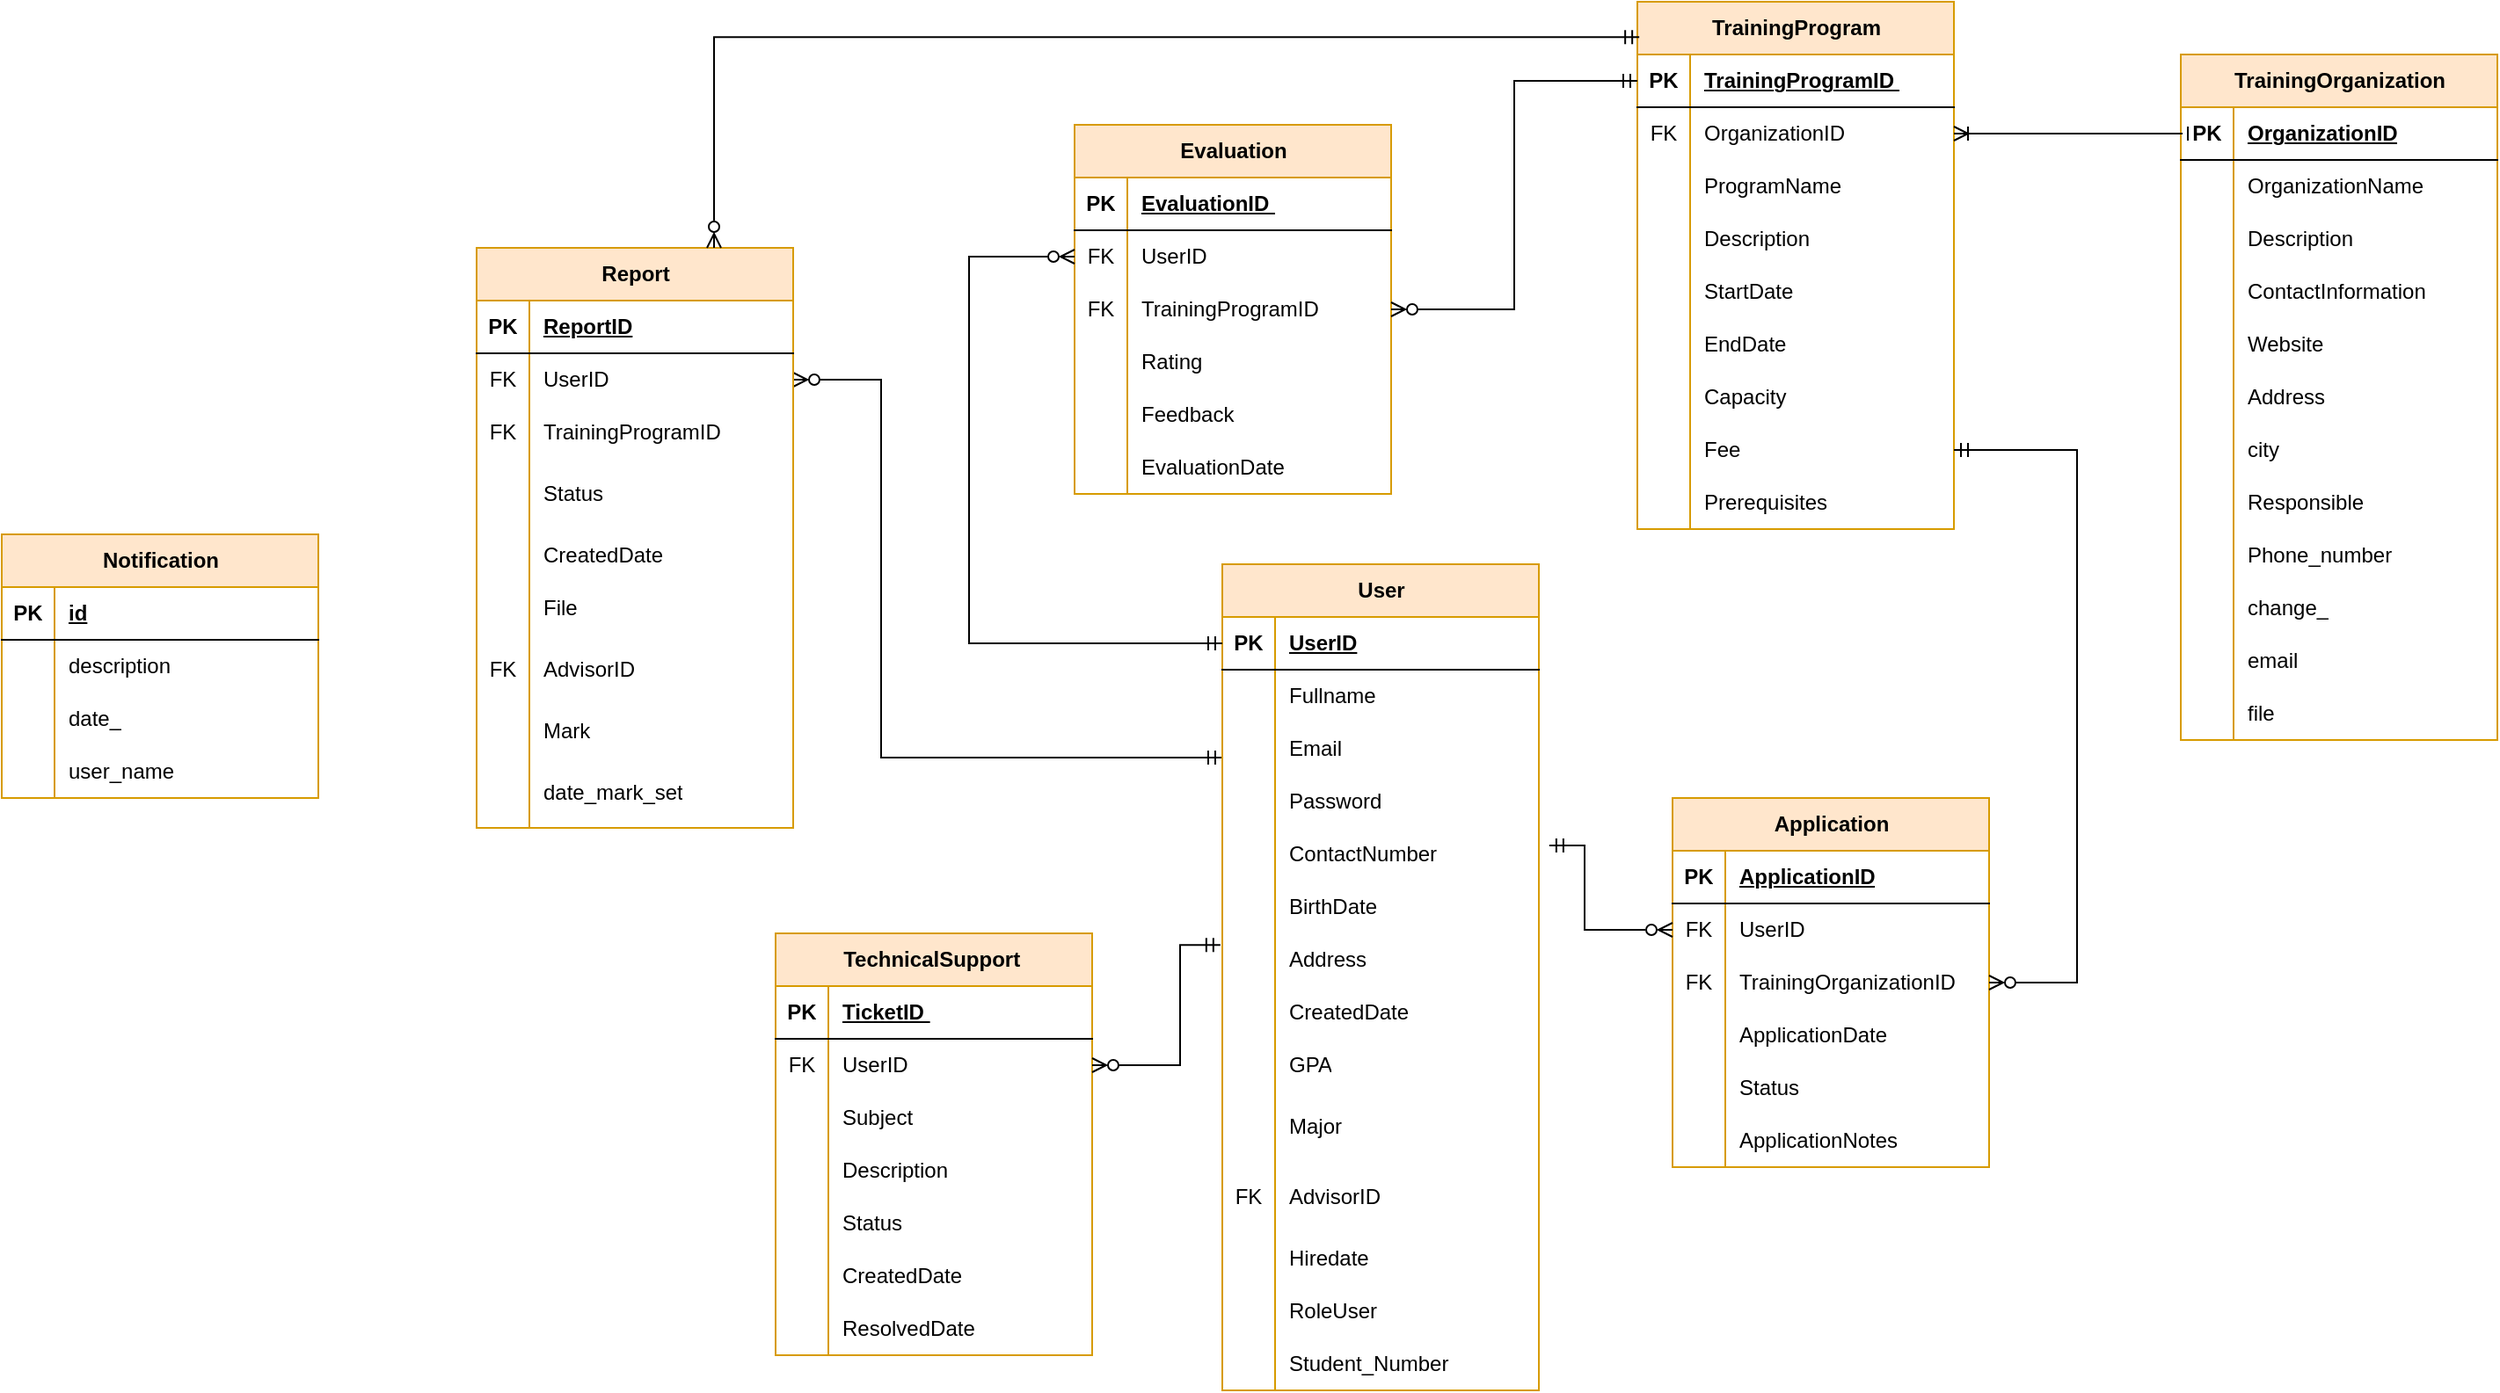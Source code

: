 <mxfile version="24.7.5">
  <diagram name="Page-1" id="zVTaq9uDDGUpQmyDvSbW">
    <mxGraphModel dx="3119" dy="1460" grid="1" gridSize="10" guides="1" tooltips="1" connect="1" arrows="1" fold="1" page="1" pageScale="1" pageWidth="850" pageHeight="1100" math="0" shadow="0">
      <root>
        <mxCell id="0" />
        <mxCell id="1" parent="0" />
        <mxCell id="LS3sUY1ckE4HKc-gp2_L-455" style="edgeStyle=orthogonalEdgeStyle;rounded=0;orthogonalLoop=1;jettySize=auto;html=1;entryX=1;entryY=0.5;entryDx=0;entryDy=0;endArrow=ERzeroToMany;endFill=0;startArrow=ERmandOne;startFill=0;" parent="1" source="LS3sUY1ckE4HKc-gp2_L-205" target="LS3sUY1ckE4HKc-gp2_L-433" edge="1">
          <mxGeometry relative="1" as="geometry">
            <Array as="points">
              <mxPoint x="-70" y="770" />
              <mxPoint x="-70" y="555" />
            </Array>
          </mxGeometry>
        </mxCell>
        <mxCell id="LS3sUY1ckE4HKc-gp2_L-205" value="&lt;div&gt;&lt;span style=&quot;background-color: initial;&quot;&gt;User&lt;/span&gt;&lt;br&gt;&lt;/div&gt;" style="shape=table;startSize=30;container=1;collapsible=1;childLayout=tableLayout;fixedRows=1;rowLines=0;fontStyle=1;align=center;resizeLast=1;html=1;fillColor=#ffe6cc;strokeColor=#d79b00;" parent="1" vertex="1">
          <mxGeometry x="124" y="660" width="180" height="470.0" as="geometry" />
        </mxCell>
        <mxCell id="LS3sUY1ckE4HKc-gp2_L-206" value="" style="shape=tableRow;horizontal=0;startSize=0;swimlaneHead=0;swimlaneBody=0;fillColor=none;collapsible=0;dropTarget=0;points=[[0,0.5],[1,0.5]];portConstraint=eastwest;top=0;left=0;right=0;bottom=1;" parent="LS3sUY1ckE4HKc-gp2_L-205" vertex="1">
          <mxGeometry y="30" width="180" height="30" as="geometry" />
        </mxCell>
        <mxCell id="LS3sUY1ckE4HKc-gp2_L-207" value="PK" style="shape=partialRectangle;connectable=0;fillColor=none;top=0;left=0;bottom=0;right=0;fontStyle=1;overflow=hidden;whiteSpace=wrap;html=1;" parent="LS3sUY1ckE4HKc-gp2_L-206" vertex="1">
          <mxGeometry width="30" height="30" as="geometry">
            <mxRectangle width="30" height="30" as="alternateBounds" />
          </mxGeometry>
        </mxCell>
        <mxCell id="LS3sUY1ckE4HKc-gp2_L-208" value="UserID" style="shape=partialRectangle;connectable=0;fillColor=none;top=0;left=0;bottom=0;right=0;align=left;spacingLeft=6;fontStyle=5;overflow=hidden;whiteSpace=wrap;html=1;" parent="LS3sUY1ckE4HKc-gp2_L-206" vertex="1">
          <mxGeometry x="30" width="150" height="30" as="geometry">
            <mxRectangle width="150" height="30" as="alternateBounds" />
          </mxGeometry>
        </mxCell>
        <mxCell id="LS3sUY1ckE4HKc-gp2_L-209" value="" style="shape=tableRow;horizontal=0;startSize=0;swimlaneHead=0;swimlaneBody=0;fillColor=none;collapsible=0;dropTarget=0;points=[[0,0.5],[1,0.5]];portConstraint=eastwest;top=0;left=0;right=0;bottom=0;" parent="LS3sUY1ckE4HKc-gp2_L-205" vertex="1">
          <mxGeometry y="60" width="180" height="30" as="geometry" />
        </mxCell>
        <mxCell id="LS3sUY1ckE4HKc-gp2_L-210" value="" style="shape=partialRectangle;connectable=0;fillColor=none;top=0;left=0;bottom=0;right=0;editable=1;overflow=hidden;whiteSpace=wrap;html=1;" parent="LS3sUY1ckE4HKc-gp2_L-209" vertex="1">
          <mxGeometry width="30" height="30" as="geometry">
            <mxRectangle width="30" height="30" as="alternateBounds" />
          </mxGeometry>
        </mxCell>
        <mxCell id="LS3sUY1ckE4HKc-gp2_L-211" value="Fullname" style="shape=partialRectangle;connectable=0;fillColor=none;top=0;left=0;bottom=0;right=0;align=left;spacingLeft=6;overflow=hidden;whiteSpace=wrap;html=1;" parent="LS3sUY1ckE4HKc-gp2_L-209" vertex="1">
          <mxGeometry x="30" width="150" height="30" as="geometry">
            <mxRectangle width="150" height="30" as="alternateBounds" />
          </mxGeometry>
        </mxCell>
        <mxCell id="LS3sUY1ckE4HKc-gp2_L-215" value="" style="shape=tableRow;horizontal=0;startSize=0;swimlaneHead=0;swimlaneBody=0;fillColor=none;collapsible=0;dropTarget=0;points=[[0,0.5],[1,0.5]];portConstraint=eastwest;top=0;left=0;right=0;bottom=0;" parent="LS3sUY1ckE4HKc-gp2_L-205" vertex="1">
          <mxGeometry y="90" width="180" height="30" as="geometry" />
        </mxCell>
        <mxCell id="LS3sUY1ckE4HKc-gp2_L-216" value="" style="shape=partialRectangle;connectable=0;fillColor=none;top=0;left=0;bottom=0;right=0;editable=1;overflow=hidden;whiteSpace=wrap;html=1;" parent="LS3sUY1ckE4HKc-gp2_L-215" vertex="1">
          <mxGeometry width="30" height="30" as="geometry">
            <mxRectangle width="30" height="30" as="alternateBounds" />
          </mxGeometry>
        </mxCell>
        <mxCell id="LS3sUY1ckE4HKc-gp2_L-217" value="Email" style="shape=partialRectangle;connectable=0;fillColor=none;top=0;left=0;bottom=0;right=0;align=left;spacingLeft=6;overflow=hidden;whiteSpace=wrap;html=1;" parent="LS3sUY1ckE4HKc-gp2_L-215" vertex="1">
          <mxGeometry x="30" width="150" height="30" as="geometry">
            <mxRectangle width="150" height="30" as="alternateBounds" />
          </mxGeometry>
        </mxCell>
        <mxCell id="LS3sUY1ckE4HKc-gp2_L-218" value="" style="shape=tableRow;horizontal=0;startSize=0;swimlaneHead=0;swimlaneBody=0;fillColor=none;collapsible=0;dropTarget=0;points=[[0,0.5],[1,0.5]];portConstraint=eastwest;top=0;left=0;right=0;bottom=0;" parent="LS3sUY1ckE4HKc-gp2_L-205" vertex="1">
          <mxGeometry y="120" width="180" height="30" as="geometry" />
        </mxCell>
        <mxCell id="LS3sUY1ckE4HKc-gp2_L-219" value="" style="shape=partialRectangle;connectable=0;fillColor=none;top=0;left=0;bottom=0;right=0;editable=1;overflow=hidden;whiteSpace=wrap;html=1;" parent="LS3sUY1ckE4HKc-gp2_L-218" vertex="1">
          <mxGeometry width="30" height="30" as="geometry">
            <mxRectangle width="30" height="30" as="alternateBounds" />
          </mxGeometry>
        </mxCell>
        <mxCell id="LS3sUY1ckE4HKc-gp2_L-220" value="Password" style="shape=partialRectangle;connectable=0;fillColor=none;top=0;left=0;bottom=0;right=0;align=left;spacingLeft=6;overflow=hidden;whiteSpace=wrap;html=1;" parent="LS3sUY1ckE4HKc-gp2_L-218" vertex="1">
          <mxGeometry x="30" width="150" height="30" as="geometry">
            <mxRectangle width="150" height="30" as="alternateBounds" />
          </mxGeometry>
        </mxCell>
        <mxCell id="LS3sUY1ckE4HKc-gp2_L-240" value="" style="shape=tableRow;horizontal=0;startSize=0;swimlaneHead=0;swimlaneBody=0;fillColor=none;collapsible=0;dropTarget=0;points=[[0,0.5],[1,0.5]];portConstraint=eastwest;top=0;left=0;right=0;bottom=0;" parent="LS3sUY1ckE4HKc-gp2_L-205" vertex="1">
          <mxGeometry y="150" width="180" height="30" as="geometry" />
        </mxCell>
        <mxCell id="LS3sUY1ckE4HKc-gp2_L-241" value="" style="shape=partialRectangle;connectable=0;fillColor=none;top=0;left=0;bottom=0;right=0;editable=1;overflow=hidden;whiteSpace=wrap;html=1;" parent="LS3sUY1ckE4HKc-gp2_L-240" vertex="1">
          <mxGeometry width="30" height="30" as="geometry">
            <mxRectangle width="30" height="30" as="alternateBounds" />
          </mxGeometry>
        </mxCell>
        <mxCell id="LS3sUY1ckE4HKc-gp2_L-242" value="ContactNumber" style="shape=partialRectangle;connectable=0;fillColor=none;top=0;left=0;bottom=0;right=0;align=left;spacingLeft=6;overflow=hidden;whiteSpace=wrap;html=1;" parent="LS3sUY1ckE4HKc-gp2_L-240" vertex="1">
          <mxGeometry x="30" width="150" height="30" as="geometry">
            <mxRectangle width="150" height="30" as="alternateBounds" />
          </mxGeometry>
        </mxCell>
        <mxCell id="LS3sUY1ckE4HKc-gp2_L-243" value="" style="shape=tableRow;horizontal=0;startSize=0;swimlaneHead=0;swimlaneBody=0;fillColor=none;collapsible=0;dropTarget=0;points=[[0,0.5],[1,0.5]];portConstraint=eastwest;top=0;left=0;right=0;bottom=0;" parent="LS3sUY1ckE4HKc-gp2_L-205" vertex="1">
          <mxGeometry y="180" width="180" height="30" as="geometry" />
        </mxCell>
        <mxCell id="LS3sUY1ckE4HKc-gp2_L-244" value="" style="shape=partialRectangle;connectable=0;fillColor=none;top=0;left=0;bottom=0;right=0;editable=1;overflow=hidden;whiteSpace=wrap;html=1;" parent="LS3sUY1ckE4HKc-gp2_L-243" vertex="1">
          <mxGeometry width="30" height="30" as="geometry">
            <mxRectangle width="30" height="30" as="alternateBounds" />
          </mxGeometry>
        </mxCell>
        <mxCell id="LS3sUY1ckE4HKc-gp2_L-245" value="BirthDate" style="shape=partialRectangle;connectable=0;fillColor=none;top=0;left=0;bottom=0;right=0;align=left;spacingLeft=6;overflow=hidden;whiteSpace=wrap;html=1;" parent="LS3sUY1ckE4HKc-gp2_L-243" vertex="1">
          <mxGeometry x="30" width="150" height="30" as="geometry">
            <mxRectangle width="150" height="30" as="alternateBounds" />
          </mxGeometry>
        </mxCell>
        <mxCell id="LS3sUY1ckE4HKc-gp2_L-246" value="" style="shape=tableRow;horizontal=0;startSize=0;swimlaneHead=0;swimlaneBody=0;fillColor=none;collapsible=0;dropTarget=0;points=[[0,0.5],[1,0.5]];portConstraint=eastwest;top=0;left=0;right=0;bottom=0;" parent="LS3sUY1ckE4HKc-gp2_L-205" vertex="1">
          <mxGeometry y="210" width="180" height="30" as="geometry" />
        </mxCell>
        <mxCell id="LS3sUY1ckE4HKc-gp2_L-247" value="" style="shape=partialRectangle;connectable=0;fillColor=none;top=0;left=0;bottom=0;right=0;editable=1;overflow=hidden;whiteSpace=wrap;html=1;" parent="LS3sUY1ckE4HKc-gp2_L-246" vertex="1">
          <mxGeometry width="30" height="30" as="geometry">
            <mxRectangle width="30" height="30" as="alternateBounds" />
          </mxGeometry>
        </mxCell>
        <mxCell id="LS3sUY1ckE4HKc-gp2_L-248" value="Address" style="shape=partialRectangle;connectable=0;fillColor=none;top=0;left=0;bottom=0;right=0;align=left;spacingLeft=6;overflow=hidden;whiteSpace=wrap;html=1;" parent="LS3sUY1ckE4HKc-gp2_L-246" vertex="1">
          <mxGeometry x="30" width="150" height="30" as="geometry">
            <mxRectangle width="150" height="30" as="alternateBounds" />
          </mxGeometry>
        </mxCell>
        <mxCell id="LS3sUY1ckE4HKc-gp2_L-249" value="" style="shape=tableRow;horizontal=0;startSize=0;swimlaneHead=0;swimlaneBody=0;fillColor=none;collapsible=0;dropTarget=0;points=[[0,0.5],[1,0.5]];portConstraint=eastwest;top=0;left=0;right=0;bottom=0;" parent="LS3sUY1ckE4HKc-gp2_L-205" vertex="1">
          <mxGeometry y="240" width="180" height="30" as="geometry" />
        </mxCell>
        <mxCell id="LS3sUY1ckE4HKc-gp2_L-250" value="" style="shape=partialRectangle;connectable=0;fillColor=none;top=0;left=0;bottom=0;right=0;editable=1;overflow=hidden;whiteSpace=wrap;html=1;" parent="LS3sUY1ckE4HKc-gp2_L-249" vertex="1">
          <mxGeometry width="30" height="30" as="geometry">
            <mxRectangle width="30" height="30" as="alternateBounds" />
          </mxGeometry>
        </mxCell>
        <mxCell id="LS3sUY1ckE4HKc-gp2_L-251" value="CreatedDate" style="shape=partialRectangle;connectable=0;fillColor=none;top=0;left=0;bottom=0;right=0;align=left;spacingLeft=6;overflow=hidden;whiteSpace=wrap;html=1;" parent="LS3sUY1ckE4HKc-gp2_L-249" vertex="1">
          <mxGeometry x="30" width="150" height="30" as="geometry">
            <mxRectangle width="150" height="30" as="alternateBounds" />
          </mxGeometry>
        </mxCell>
        <mxCell id="S5DbaYiDKDBTYt9KD4jd-99" value="" style="shape=tableRow;horizontal=0;startSize=0;swimlaneHead=0;swimlaneBody=0;fillColor=none;collapsible=0;dropTarget=0;points=[[0,0.5],[1,0.5]];portConstraint=eastwest;top=0;left=0;right=0;bottom=0;" parent="LS3sUY1ckE4HKc-gp2_L-205" vertex="1">
          <mxGeometry y="270" width="180" height="30" as="geometry" />
        </mxCell>
        <mxCell id="S5DbaYiDKDBTYt9KD4jd-100" value="" style="shape=partialRectangle;connectable=0;fillColor=none;top=0;left=0;bottom=0;right=0;editable=1;overflow=hidden;whiteSpace=wrap;html=1;" parent="S5DbaYiDKDBTYt9KD4jd-99" vertex="1">
          <mxGeometry width="30" height="30" as="geometry">
            <mxRectangle width="30" height="30" as="alternateBounds" />
          </mxGeometry>
        </mxCell>
        <mxCell id="S5DbaYiDKDBTYt9KD4jd-101" value="GPA" style="shape=partialRectangle;connectable=0;fillColor=none;top=0;left=0;bottom=0;right=0;align=left;spacingLeft=6;overflow=hidden;whiteSpace=wrap;html=1;" parent="S5DbaYiDKDBTYt9KD4jd-99" vertex="1">
          <mxGeometry x="30" width="150" height="30" as="geometry">
            <mxRectangle width="150" height="30" as="alternateBounds" />
          </mxGeometry>
        </mxCell>
        <mxCell id="S5DbaYiDKDBTYt9KD4jd-102" value="" style="shape=tableRow;horizontal=0;startSize=0;swimlaneHead=0;swimlaneBody=0;fillColor=none;collapsible=0;dropTarget=0;points=[[0,0.5],[1,0.5]];portConstraint=eastwest;top=0;left=0;right=0;bottom=0;" parent="LS3sUY1ckE4HKc-gp2_L-205" vertex="1">
          <mxGeometry y="300" width="180" height="40" as="geometry" />
        </mxCell>
        <mxCell id="S5DbaYiDKDBTYt9KD4jd-103" value="" style="shape=partialRectangle;connectable=0;fillColor=none;top=0;left=0;bottom=0;right=0;editable=1;overflow=hidden;whiteSpace=wrap;html=1;" parent="S5DbaYiDKDBTYt9KD4jd-102" vertex="1">
          <mxGeometry width="30" height="40" as="geometry">
            <mxRectangle width="30" height="40" as="alternateBounds" />
          </mxGeometry>
        </mxCell>
        <mxCell id="S5DbaYiDKDBTYt9KD4jd-104" value="Major" style="shape=partialRectangle;connectable=0;fillColor=none;top=0;left=0;bottom=0;right=0;align=left;spacingLeft=6;overflow=hidden;whiteSpace=wrap;html=1;" parent="S5DbaYiDKDBTYt9KD4jd-102" vertex="1">
          <mxGeometry x="30" width="150" height="40" as="geometry">
            <mxRectangle width="150" height="40" as="alternateBounds" />
          </mxGeometry>
        </mxCell>
        <mxCell id="S5DbaYiDKDBTYt9KD4jd-111" value="" style="shape=tableRow;horizontal=0;startSize=0;swimlaneHead=0;swimlaneBody=0;fillColor=none;collapsible=0;dropTarget=0;points=[[0,0.5],[1,0.5]];portConstraint=eastwest;top=0;left=0;right=0;bottom=0;" parent="LS3sUY1ckE4HKc-gp2_L-205" vertex="1">
          <mxGeometry y="340" width="180" height="40" as="geometry" />
        </mxCell>
        <mxCell id="S5DbaYiDKDBTYt9KD4jd-112" value="FK" style="shape=partialRectangle;connectable=0;fillColor=none;top=0;left=0;bottom=0;right=0;editable=1;overflow=hidden;whiteSpace=wrap;html=1;" parent="S5DbaYiDKDBTYt9KD4jd-111" vertex="1">
          <mxGeometry width="30" height="40" as="geometry">
            <mxRectangle width="30" height="40" as="alternateBounds" />
          </mxGeometry>
        </mxCell>
        <mxCell id="S5DbaYiDKDBTYt9KD4jd-113" value="AdvisorID" style="shape=partialRectangle;connectable=0;fillColor=none;top=0;left=0;bottom=0;right=0;align=left;spacingLeft=6;overflow=hidden;whiteSpace=wrap;html=1;" parent="S5DbaYiDKDBTYt9KD4jd-111" vertex="1">
          <mxGeometry x="30" width="150" height="40" as="geometry">
            <mxRectangle width="150" height="40" as="alternateBounds" />
          </mxGeometry>
        </mxCell>
        <mxCell id="Bxn198dDCchRaSW-Z1cX-105" value="" style="shape=tableRow;horizontal=0;startSize=0;swimlaneHead=0;swimlaneBody=0;fillColor=none;collapsible=0;dropTarget=0;points=[[0,0.5],[1,0.5]];portConstraint=eastwest;top=0;left=0;right=0;bottom=0;" vertex="1" parent="LS3sUY1ckE4HKc-gp2_L-205">
          <mxGeometry y="380" width="180" height="30" as="geometry" />
        </mxCell>
        <mxCell id="Bxn198dDCchRaSW-Z1cX-106" value="" style="shape=partialRectangle;connectable=0;fillColor=none;top=0;left=0;bottom=0;right=0;editable=1;overflow=hidden;whiteSpace=wrap;html=1;" vertex="1" parent="Bxn198dDCchRaSW-Z1cX-105">
          <mxGeometry width="30" height="30" as="geometry">
            <mxRectangle width="30" height="30" as="alternateBounds" />
          </mxGeometry>
        </mxCell>
        <mxCell id="Bxn198dDCchRaSW-Z1cX-107" value="Hiredate" style="shape=partialRectangle;connectable=0;fillColor=none;top=0;left=0;bottom=0;right=0;align=left;spacingLeft=6;overflow=hidden;whiteSpace=wrap;html=1;" vertex="1" parent="Bxn198dDCchRaSW-Z1cX-105">
          <mxGeometry x="30" width="150" height="30" as="geometry">
            <mxRectangle width="150" height="30" as="alternateBounds" />
          </mxGeometry>
        </mxCell>
        <mxCell id="Bxn198dDCchRaSW-Z1cX-108" value="" style="shape=tableRow;horizontal=0;startSize=0;swimlaneHead=0;swimlaneBody=0;fillColor=none;collapsible=0;dropTarget=0;points=[[0,0.5],[1,0.5]];portConstraint=eastwest;top=0;left=0;right=0;bottom=0;" vertex="1" parent="LS3sUY1ckE4HKc-gp2_L-205">
          <mxGeometry y="410" width="180" height="30" as="geometry" />
        </mxCell>
        <mxCell id="Bxn198dDCchRaSW-Z1cX-109" value="" style="shape=partialRectangle;connectable=0;fillColor=none;top=0;left=0;bottom=0;right=0;editable=1;overflow=hidden;whiteSpace=wrap;html=1;" vertex="1" parent="Bxn198dDCchRaSW-Z1cX-108">
          <mxGeometry width="30" height="30" as="geometry">
            <mxRectangle width="30" height="30" as="alternateBounds" />
          </mxGeometry>
        </mxCell>
        <mxCell id="Bxn198dDCchRaSW-Z1cX-110" value="RoleUser" style="shape=partialRectangle;connectable=0;fillColor=none;top=0;left=0;bottom=0;right=0;align=left;spacingLeft=6;overflow=hidden;whiteSpace=wrap;html=1;" vertex="1" parent="Bxn198dDCchRaSW-Z1cX-108">
          <mxGeometry x="30" width="150" height="30" as="geometry">
            <mxRectangle width="150" height="30" as="alternateBounds" />
          </mxGeometry>
        </mxCell>
        <mxCell id="Bxn198dDCchRaSW-Z1cX-111" value="" style="shape=tableRow;horizontal=0;startSize=0;swimlaneHead=0;swimlaneBody=0;fillColor=none;collapsible=0;dropTarget=0;points=[[0,0.5],[1,0.5]];portConstraint=eastwest;top=0;left=0;right=0;bottom=0;" vertex="1" parent="LS3sUY1ckE4HKc-gp2_L-205">
          <mxGeometry y="440" width="180" height="30" as="geometry" />
        </mxCell>
        <mxCell id="Bxn198dDCchRaSW-Z1cX-112" value="" style="shape=partialRectangle;connectable=0;fillColor=none;top=0;left=0;bottom=0;right=0;editable=1;overflow=hidden;whiteSpace=wrap;html=1;" vertex="1" parent="Bxn198dDCchRaSW-Z1cX-111">
          <mxGeometry width="30" height="30" as="geometry">
            <mxRectangle width="30" height="30" as="alternateBounds" />
          </mxGeometry>
        </mxCell>
        <mxCell id="Bxn198dDCchRaSW-Z1cX-113" value="Student_Number" style="shape=partialRectangle;connectable=0;fillColor=none;top=0;left=0;bottom=0;right=0;align=left;spacingLeft=6;overflow=hidden;whiteSpace=wrap;html=1;" vertex="1" parent="Bxn198dDCchRaSW-Z1cX-111">
          <mxGeometry x="30" width="150" height="30" as="geometry">
            <mxRectangle width="150" height="30" as="alternateBounds" />
          </mxGeometry>
        </mxCell>
        <mxCell id="LS3sUY1ckE4HKc-gp2_L-258" value="Application" style="shape=table;startSize=30;container=1;collapsible=1;childLayout=tableLayout;fixedRows=1;rowLines=0;fontStyle=1;align=center;resizeLast=1;html=1;fillColor=#ffe6cc;strokeColor=#d79b00;" parent="1" vertex="1">
          <mxGeometry x="380" y="793" width="180" height="210.0" as="geometry" />
        </mxCell>
        <mxCell id="LS3sUY1ckE4HKc-gp2_L-259" value="" style="shape=tableRow;horizontal=0;startSize=0;swimlaneHead=0;swimlaneBody=0;fillColor=none;collapsible=0;dropTarget=0;points=[[0,0.5],[1,0.5]];portConstraint=eastwest;top=0;left=0;right=0;bottom=1;" parent="LS3sUY1ckE4HKc-gp2_L-258" vertex="1">
          <mxGeometry y="30" width="180" height="30" as="geometry" />
        </mxCell>
        <mxCell id="LS3sUY1ckE4HKc-gp2_L-260" value="PK" style="shape=partialRectangle;connectable=0;fillColor=none;top=0;left=0;bottom=0;right=0;fontStyle=1;overflow=hidden;whiteSpace=wrap;html=1;" parent="LS3sUY1ckE4HKc-gp2_L-259" vertex="1">
          <mxGeometry width="30" height="30" as="geometry">
            <mxRectangle width="30" height="30" as="alternateBounds" />
          </mxGeometry>
        </mxCell>
        <mxCell id="LS3sUY1ckE4HKc-gp2_L-261" value="ApplicationID" style="shape=partialRectangle;connectable=0;fillColor=none;top=0;left=0;bottom=0;right=0;align=left;spacingLeft=6;fontStyle=5;overflow=hidden;whiteSpace=wrap;html=1;" parent="LS3sUY1ckE4HKc-gp2_L-259" vertex="1">
          <mxGeometry x="30" width="150" height="30" as="geometry">
            <mxRectangle width="150" height="30" as="alternateBounds" />
          </mxGeometry>
        </mxCell>
        <mxCell id="LS3sUY1ckE4HKc-gp2_L-262" value="" style="shape=tableRow;horizontal=0;startSize=0;swimlaneHead=0;swimlaneBody=0;fillColor=none;collapsible=0;dropTarget=0;points=[[0,0.5],[1,0.5]];portConstraint=eastwest;top=0;left=0;right=0;bottom=0;" parent="LS3sUY1ckE4HKc-gp2_L-258" vertex="1">
          <mxGeometry y="60" width="180" height="30" as="geometry" />
        </mxCell>
        <mxCell id="LS3sUY1ckE4HKc-gp2_L-263" value="FK" style="shape=partialRectangle;connectable=0;fillColor=none;top=0;left=0;bottom=0;right=0;editable=1;overflow=hidden;whiteSpace=wrap;html=1;" parent="LS3sUY1ckE4HKc-gp2_L-262" vertex="1">
          <mxGeometry width="30" height="30" as="geometry">
            <mxRectangle width="30" height="30" as="alternateBounds" />
          </mxGeometry>
        </mxCell>
        <mxCell id="LS3sUY1ckE4HKc-gp2_L-264" value="UserID" style="shape=partialRectangle;connectable=0;fillColor=none;top=0;left=0;bottom=0;right=0;align=left;spacingLeft=6;overflow=hidden;whiteSpace=wrap;html=1;" parent="LS3sUY1ckE4HKc-gp2_L-262" vertex="1">
          <mxGeometry x="30" width="150" height="30" as="geometry">
            <mxRectangle width="150" height="30" as="alternateBounds" />
          </mxGeometry>
        </mxCell>
        <mxCell id="LS3sUY1ckE4HKc-gp2_L-265" value="" style="shape=tableRow;horizontal=0;startSize=0;swimlaneHead=0;swimlaneBody=0;fillColor=none;collapsible=0;dropTarget=0;points=[[0,0.5],[1,0.5]];portConstraint=eastwest;top=0;left=0;right=0;bottom=0;" parent="LS3sUY1ckE4HKc-gp2_L-258" vertex="1">
          <mxGeometry y="90" width="180" height="30" as="geometry" />
        </mxCell>
        <mxCell id="LS3sUY1ckE4HKc-gp2_L-266" value="FK" style="shape=partialRectangle;connectable=0;fillColor=none;top=0;left=0;bottom=0;right=0;editable=1;overflow=hidden;whiteSpace=wrap;html=1;" parent="LS3sUY1ckE4HKc-gp2_L-265" vertex="1">
          <mxGeometry width="30" height="30" as="geometry">
            <mxRectangle width="30" height="30" as="alternateBounds" />
          </mxGeometry>
        </mxCell>
        <mxCell id="LS3sUY1ckE4HKc-gp2_L-267" value="TrainingOrganizationID" style="shape=partialRectangle;connectable=0;fillColor=none;top=0;left=0;bottom=0;right=0;align=left;spacingLeft=6;overflow=hidden;whiteSpace=wrap;html=1;" parent="LS3sUY1ckE4HKc-gp2_L-265" vertex="1">
          <mxGeometry x="30" width="150" height="30" as="geometry">
            <mxRectangle width="150" height="30" as="alternateBounds" />
          </mxGeometry>
        </mxCell>
        <mxCell id="LS3sUY1ckE4HKc-gp2_L-268" value="" style="shape=tableRow;horizontal=0;startSize=0;swimlaneHead=0;swimlaneBody=0;fillColor=none;collapsible=0;dropTarget=0;points=[[0,0.5],[1,0.5]];portConstraint=eastwest;top=0;left=0;right=0;bottom=0;" parent="LS3sUY1ckE4HKc-gp2_L-258" vertex="1">
          <mxGeometry y="120" width="180" height="30" as="geometry" />
        </mxCell>
        <mxCell id="LS3sUY1ckE4HKc-gp2_L-269" value="" style="shape=partialRectangle;connectable=0;fillColor=none;top=0;left=0;bottom=0;right=0;editable=1;overflow=hidden;whiteSpace=wrap;html=1;" parent="LS3sUY1ckE4HKc-gp2_L-268" vertex="1">
          <mxGeometry width="30" height="30" as="geometry">
            <mxRectangle width="30" height="30" as="alternateBounds" />
          </mxGeometry>
        </mxCell>
        <mxCell id="LS3sUY1ckE4HKc-gp2_L-270" value="ApplicationDate" style="shape=partialRectangle;connectable=0;fillColor=none;top=0;left=0;bottom=0;right=0;align=left;spacingLeft=6;overflow=hidden;whiteSpace=wrap;html=1;" parent="LS3sUY1ckE4HKc-gp2_L-268" vertex="1">
          <mxGeometry x="30" width="150" height="30" as="geometry">
            <mxRectangle width="150" height="30" as="alternateBounds" />
          </mxGeometry>
        </mxCell>
        <mxCell id="LS3sUY1ckE4HKc-gp2_L-271" value="" style="shape=tableRow;horizontal=0;startSize=0;swimlaneHead=0;swimlaneBody=0;fillColor=none;collapsible=0;dropTarget=0;points=[[0,0.5],[1,0.5]];portConstraint=eastwest;top=0;left=0;right=0;bottom=0;" parent="LS3sUY1ckE4HKc-gp2_L-258" vertex="1">
          <mxGeometry y="150" width="180" height="30" as="geometry" />
        </mxCell>
        <mxCell id="LS3sUY1ckE4HKc-gp2_L-272" value="" style="shape=partialRectangle;connectable=0;fillColor=none;top=0;left=0;bottom=0;right=0;editable=1;overflow=hidden;whiteSpace=wrap;html=1;" parent="LS3sUY1ckE4HKc-gp2_L-271" vertex="1">
          <mxGeometry width="30" height="30" as="geometry">
            <mxRectangle width="30" height="30" as="alternateBounds" />
          </mxGeometry>
        </mxCell>
        <mxCell id="LS3sUY1ckE4HKc-gp2_L-273" value="Status" style="shape=partialRectangle;connectable=0;fillColor=none;top=0;left=0;bottom=0;right=0;align=left;spacingLeft=6;overflow=hidden;whiteSpace=wrap;html=1;" parent="LS3sUY1ckE4HKc-gp2_L-271" vertex="1">
          <mxGeometry x="30" width="150" height="30" as="geometry">
            <mxRectangle width="150" height="30" as="alternateBounds" />
          </mxGeometry>
        </mxCell>
        <mxCell id="LS3sUY1ckE4HKc-gp2_L-274" value="" style="shape=tableRow;horizontal=0;startSize=0;swimlaneHead=0;swimlaneBody=0;fillColor=none;collapsible=0;dropTarget=0;points=[[0,0.5],[1,0.5]];portConstraint=eastwest;top=0;left=0;right=0;bottom=0;" parent="LS3sUY1ckE4HKc-gp2_L-258" vertex="1">
          <mxGeometry y="180" width="180" height="30" as="geometry" />
        </mxCell>
        <mxCell id="LS3sUY1ckE4HKc-gp2_L-275" value="" style="shape=partialRectangle;connectable=0;fillColor=none;top=0;left=0;bottom=0;right=0;editable=1;overflow=hidden;whiteSpace=wrap;html=1;" parent="LS3sUY1ckE4HKc-gp2_L-274" vertex="1">
          <mxGeometry width="30" height="30" as="geometry">
            <mxRectangle width="30" height="30" as="alternateBounds" />
          </mxGeometry>
        </mxCell>
        <mxCell id="LS3sUY1ckE4HKc-gp2_L-276" value="ApplicationNotes" style="shape=partialRectangle;connectable=0;fillColor=none;top=0;left=0;bottom=0;right=0;align=left;spacingLeft=6;overflow=hidden;whiteSpace=wrap;html=1;" parent="LS3sUY1ckE4HKc-gp2_L-274" vertex="1">
          <mxGeometry x="30" width="150" height="30" as="geometry">
            <mxRectangle width="150" height="30" as="alternateBounds" />
          </mxGeometry>
        </mxCell>
        <mxCell id="LS3sUY1ckE4HKc-gp2_L-320" value="TrainingOrganization" style="shape=table;startSize=30;container=1;collapsible=1;childLayout=tableLayout;fixedRows=1;rowLines=0;fontStyle=1;align=center;resizeLast=1;html=1;fillColor=#ffe6cc;strokeColor=#d79b00;" parent="1" vertex="1">
          <mxGeometry x="669" y="370" width="180" height="390" as="geometry" />
        </mxCell>
        <mxCell id="LS3sUY1ckE4HKc-gp2_L-321" value="" style="shape=tableRow;horizontal=0;startSize=0;swimlaneHead=0;swimlaneBody=0;fillColor=none;collapsible=0;dropTarget=0;points=[[0,0.5],[1,0.5]];portConstraint=eastwest;top=0;left=0;right=0;bottom=1;" parent="LS3sUY1ckE4HKc-gp2_L-320" vertex="1">
          <mxGeometry y="30" width="180" height="30" as="geometry" />
        </mxCell>
        <mxCell id="LS3sUY1ckE4HKc-gp2_L-322" value="PK" style="shape=partialRectangle;connectable=0;fillColor=none;top=0;left=0;bottom=0;right=0;fontStyle=1;overflow=hidden;whiteSpace=wrap;html=1;" parent="LS3sUY1ckE4HKc-gp2_L-321" vertex="1">
          <mxGeometry width="30" height="30" as="geometry">
            <mxRectangle width="30" height="30" as="alternateBounds" />
          </mxGeometry>
        </mxCell>
        <mxCell id="LS3sUY1ckE4HKc-gp2_L-323" value="OrganizationID" style="shape=partialRectangle;connectable=0;fillColor=none;top=0;left=0;bottom=0;right=0;align=left;spacingLeft=6;fontStyle=5;overflow=hidden;whiteSpace=wrap;html=1;" parent="LS3sUY1ckE4HKc-gp2_L-321" vertex="1">
          <mxGeometry x="30" width="150" height="30" as="geometry">
            <mxRectangle width="150" height="30" as="alternateBounds" />
          </mxGeometry>
        </mxCell>
        <mxCell id="LS3sUY1ckE4HKc-gp2_L-324" value="" style="shape=tableRow;horizontal=0;startSize=0;swimlaneHead=0;swimlaneBody=0;fillColor=none;collapsible=0;dropTarget=0;points=[[0,0.5],[1,0.5]];portConstraint=eastwest;top=0;left=0;right=0;bottom=0;" parent="LS3sUY1ckE4HKc-gp2_L-320" vertex="1">
          <mxGeometry y="60" width="180" height="30" as="geometry" />
        </mxCell>
        <mxCell id="LS3sUY1ckE4HKc-gp2_L-325" value="" style="shape=partialRectangle;connectable=0;fillColor=none;top=0;left=0;bottom=0;right=0;editable=1;overflow=hidden;whiteSpace=wrap;html=1;" parent="LS3sUY1ckE4HKc-gp2_L-324" vertex="1">
          <mxGeometry width="30" height="30" as="geometry">
            <mxRectangle width="30" height="30" as="alternateBounds" />
          </mxGeometry>
        </mxCell>
        <mxCell id="LS3sUY1ckE4HKc-gp2_L-326" value="OrganizationName" style="shape=partialRectangle;connectable=0;fillColor=none;top=0;left=0;bottom=0;right=0;align=left;spacingLeft=6;overflow=hidden;whiteSpace=wrap;html=1;" parent="LS3sUY1ckE4HKc-gp2_L-324" vertex="1">
          <mxGeometry x="30" width="150" height="30" as="geometry">
            <mxRectangle width="150" height="30" as="alternateBounds" />
          </mxGeometry>
        </mxCell>
        <mxCell id="LS3sUY1ckE4HKc-gp2_L-327" value="" style="shape=tableRow;horizontal=0;startSize=0;swimlaneHead=0;swimlaneBody=0;fillColor=none;collapsible=0;dropTarget=0;points=[[0,0.5],[1,0.5]];portConstraint=eastwest;top=0;left=0;right=0;bottom=0;" parent="LS3sUY1ckE4HKc-gp2_L-320" vertex="1">
          <mxGeometry y="90" width="180" height="30" as="geometry" />
        </mxCell>
        <mxCell id="LS3sUY1ckE4HKc-gp2_L-328" value="" style="shape=partialRectangle;connectable=0;fillColor=none;top=0;left=0;bottom=0;right=0;editable=1;overflow=hidden;whiteSpace=wrap;html=1;" parent="LS3sUY1ckE4HKc-gp2_L-327" vertex="1">
          <mxGeometry width="30" height="30" as="geometry">
            <mxRectangle width="30" height="30" as="alternateBounds" />
          </mxGeometry>
        </mxCell>
        <mxCell id="LS3sUY1ckE4HKc-gp2_L-329" value="Description" style="shape=partialRectangle;connectable=0;fillColor=none;top=0;left=0;bottom=0;right=0;align=left;spacingLeft=6;overflow=hidden;whiteSpace=wrap;html=1;" parent="LS3sUY1ckE4HKc-gp2_L-327" vertex="1">
          <mxGeometry x="30" width="150" height="30" as="geometry">
            <mxRectangle width="150" height="30" as="alternateBounds" />
          </mxGeometry>
        </mxCell>
        <mxCell id="LS3sUY1ckE4HKc-gp2_L-330" value="" style="shape=tableRow;horizontal=0;startSize=0;swimlaneHead=0;swimlaneBody=0;fillColor=none;collapsible=0;dropTarget=0;points=[[0,0.5],[1,0.5]];portConstraint=eastwest;top=0;left=0;right=0;bottom=0;" parent="LS3sUY1ckE4HKc-gp2_L-320" vertex="1">
          <mxGeometry y="120" width="180" height="30" as="geometry" />
        </mxCell>
        <mxCell id="LS3sUY1ckE4HKc-gp2_L-331" value="" style="shape=partialRectangle;connectable=0;fillColor=none;top=0;left=0;bottom=0;right=0;editable=1;overflow=hidden;whiteSpace=wrap;html=1;" parent="LS3sUY1ckE4HKc-gp2_L-330" vertex="1">
          <mxGeometry width="30" height="30" as="geometry">
            <mxRectangle width="30" height="30" as="alternateBounds" />
          </mxGeometry>
        </mxCell>
        <mxCell id="LS3sUY1ckE4HKc-gp2_L-332" value="ContactInformation" style="shape=partialRectangle;connectable=0;fillColor=none;top=0;left=0;bottom=0;right=0;align=left;spacingLeft=6;overflow=hidden;whiteSpace=wrap;html=1;" parent="LS3sUY1ckE4HKc-gp2_L-330" vertex="1">
          <mxGeometry x="30" width="150" height="30" as="geometry">
            <mxRectangle width="150" height="30" as="alternateBounds" />
          </mxGeometry>
        </mxCell>
        <mxCell id="LS3sUY1ckE4HKc-gp2_L-333" value="" style="shape=tableRow;horizontal=0;startSize=0;swimlaneHead=0;swimlaneBody=0;fillColor=none;collapsible=0;dropTarget=0;points=[[0,0.5],[1,0.5]];portConstraint=eastwest;top=0;left=0;right=0;bottom=0;" parent="LS3sUY1ckE4HKc-gp2_L-320" vertex="1">
          <mxGeometry y="150" width="180" height="30" as="geometry" />
        </mxCell>
        <mxCell id="LS3sUY1ckE4HKc-gp2_L-334" value="" style="shape=partialRectangle;connectable=0;fillColor=none;top=0;left=0;bottom=0;right=0;editable=1;overflow=hidden;whiteSpace=wrap;html=1;" parent="LS3sUY1ckE4HKc-gp2_L-333" vertex="1">
          <mxGeometry width="30" height="30" as="geometry">
            <mxRectangle width="30" height="30" as="alternateBounds" />
          </mxGeometry>
        </mxCell>
        <mxCell id="LS3sUY1ckE4HKc-gp2_L-335" value="Website" style="shape=partialRectangle;connectable=0;fillColor=none;top=0;left=0;bottom=0;right=0;align=left;spacingLeft=6;overflow=hidden;whiteSpace=wrap;html=1;" parent="LS3sUY1ckE4HKc-gp2_L-333" vertex="1">
          <mxGeometry x="30" width="150" height="30" as="geometry">
            <mxRectangle width="150" height="30" as="alternateBounds" />
          </mxGeometry>
        </mxCell>
        <mxCell id="LS3sUY1ckE4HKc-gp2_L-336" value="" style="shape=tableRow;horizontal=0;startSize=0;swimlaneHead=0;swimlaneBody=0;fillColor=none;collapsible=0;dropTarget=0;points=[[0,0.5],[1,0.5]];portConstraint=eastwest;top=0;left=0;right=0;bottom=0;" parent="LS3sUY1ckE4HKc-gp2_L-320" vertex="1">
          <mxGeometry y="180" width="180" height="30" as="geometry" />
        </mxCell>
        <mxCell id="LS3sUY1ckE4HKc-gp2_L-337" value="" style="shape=partialRectangle;connectable=0;fillColor=none;top=0;left=0;bottom=0;right=0;editable=1;overflow=hidden;whiteSpace=wrap;html=1;" parent="LS3sUY1ckE4HKc-gp2_L-336" vertex="1">
          <mxGeometry width="30" height="30" as="geometry">
            <mxRectangle width="30" height="30" as="alternateBounds" />
          </mxGeometry>
        </mxCell>
        <mxCell id="LS3sUY1ckE4HKc-gp2_L-338" value="Address" style="shape=partialRectangle;connectable=0;fillColor=none;top=0;left=0;bottom=0;right=0;align=left;spacingLeft=6;overflow=hidden;whiteSpace=wrap;html=1;" parent="LS3sUY1ckE4HKc-gp2_L-336" vertex="1">
          <mxGeometry x="30" width="150" height="30" as="geometry">
            <mxRectangle width="150" height="30" as="alternateBounds" />
          </mxGeometry>
        </mxCell>
        <mxCell id="Bxn198dDCchRaSW-Z1cX-114" value="" style="shape=tableRow;horizontal=0;startSize=0;swimlaneHead=0;swimlaneBody=0;fillColor=none;collapsible=0;dropTarget=0;points=[[0,0.5],[1,0.5]];portConstraint=eastwest;top=0;left=0;right=0;bottom=0;" vertex="1" parent="LS3sUY1ckE4HKc-gp2_L-320">
          <mxGeometry y="210" width="180" height="30" as="geometry" />
        </mxCell>
        <mxCell id="Bxn198dDCchRaSW-Z1cX-115" value="" style="shape=partialRectangle;connectable=0;fillColor=none;top=0;left=0;bottom=0;right=0;editable=1;overflow=hidden;whiteSpace=wrap;html=1;" vertex="1" parent="Bxn198dDCchRaSW-Z1cX-114">
          <mxGeometry width="30" height="30" as="geometry">
            <mxRectangle width="30" height="30" as="alternateBounds" />
          </mxGeometry>
        </mxCell>
        <mxCell id="Bxn198dDCchRaSW-Z1cX-116" value="city" style="shape=partialRectangle;connectable=0;fillColor=none;top=0;left=0;bottom=0;right=0;align=left;spacingLeft=6;overflow=hidden;whiteSpace=wrap;html=1;" vertex="1" parent="Bxn198dDCchRaSW-Z1cX-114">
          <mxGeometry x="30" width="150" height="30" as="geometry">
            <mxRectangle width="150" height="30" as="alternateBounds" />
          </mxGeometry>
        </mxCell>
        <mxCell id="Bxn198dDCchRaSW-Z1cX-117" value="" style="shape=tableRow;horizontal=0;startSize=0;swimlaneHead=0;swimlaneBody=0;fillColor=none;collapsible=0;dropTarget=0;points=[[0,0.5],[1,0.5]];portConstraint=eastwest;top=0;left=0;right=0;bottom=0;" vertex="1" parent="LS3sUY1ckE4HKc-gp2_L-320">
          <mxGeometry y="240" width="180" height="30" as="geometry" />
        </mxCell>
        <mxCell id="Bxn198dDCchRaSW-Z1cX-118" value="" style="shape=partialRectangle;connectable=0;fillColor=none;top=0;left=0;bottom=0;right=0;editable=1;overflow=hidden;whiteSpace=wrap;html=1;" vertex="1" parent="Bxn198dDCchRaSW-Z1cX-117">
          <mxGeometry width="30" height="30" as="geometry">
            <mxRectangle width="30" height="30" as="alternateBounds" />
          </mxGeometry>
        </mxCell>
        <mxCell id="Bxn198dDCchRaSW-Z1cX-119" value="Responsible" style="shape=partialRectangle;connectable=0;fillColor=none;top=0;left=0;bottom=0;right=0;align=left;spacingLeft=6;overflow=hidden;whiteSpace=wrap;html=1;" vertex="1" parent="Bxn198dDCchRaSW-Z1cX-117">
          <mxGeometry x="30" width="150" height="30" as="geometry">
            <mxRectangle width="150" height="30" as="alternateBounds" />
          </mxGeometry>
        </mxCell>
        <mxCell id="Bxn198dDCchRaSW-Z1cX-120" value="" style="shape=tableRow;horizontal=0;startSize=0;swimlaneHead=0;swimlaneBody=0;fillColor=none;collapsible=0;dropTarget=0;points=[[0,0.5],[1,0.5]];portConstraint=eastwest;top=0;left=0;right=0;bottom=0;" vertex="1" parent="LS3sUY1ckE4HKc-gp2_L-320">
          <mxGeometry y="270" width="180" height="30" as="geometry" />
        </mxCell>
        <mxCell id="Bxn198dDCchRaSW-Z1cX-121" value="" style="shape=partialRectangle;connectable=0;fillColor=none;top=0;left=0;bottom=0;right=0;editable=1;overflow=hidden;whiteSpace=wrap;html=1;" vertex="1" parent="Bxn198dDCchRaSW-Z1cX-120">
          <mxGeometry width="30" height="30" as="geometry">
            <mxRectangle width="30" height="30" as="alternateBounds" />
          </mxGeometry>
        </mxCell>
        <mxCell id="Bxn198dDCchRaSW-Z1cX-122" value="Phone_number" style="shape=partialRectangle;connectable=0;fillColor=none;top=0;left=0;bottom=0;right=0;align=left;spacingLeft=6;overflow=hidden;whiteSpace=wrap;html=1;" vertex="1" parent="Bxn198dDCchRaSW-Z1cX-120">
          <mxGeometry x="30" width="150" height="30" as="geometry">
            <mxRectangle width="150" height="30" as="alternateBounds" />
          </mxGeometry>
        </mxCell>
        <mxCell id="Bxn198dDCchRaSW-Z1cX-123" value="" style="shape=tableRow;horizontal=0;startSize=0;swimlaneHead=0;swimlaneBody=0;fillColor=none;collapsible=0;dropTarget=0;points=[[0,0.5],[1,0.5]];portConstraint=eastwest;top=0;left=0;right=0;bottom=0;" vertex="1" parent="LS3sUY1ckE4HKc-gp2_L-320">
          <mxGeometry y="300" width="180" height="30" as="geometry" />
        </mxCell>
        <mxCell id="Bxn198dDCchRaSW-Z1cX-124" value="" style="shape=partialRectangle;connectable=0;fillColor=none;top=0;left=0;bottom=0;right=0;editable=1;overflow=hidden;whiteSpace=wrap;html=1;" vertex="1" parent="Bxn198dDCchRaSW-Z1cX-123">
          <mxGeometry width="30" height="30" as="geometry">
            <mxRectangle width="30" height="30" as="alternateBounds" />
          </mxGeometry>
        </mxCell>
        <mxCell id="Bxn198dDCchRaSW-Z1cX-125" value="change_" style="shape=partialRectangle;connectable=0;fillColor=none;top=0;left=0;bottom=0;right=0;align=left;spacingLeft=6;overflow=hidden;whiteSpace=wrap;html=1;" vertex="1" parent="Bxn198dDCchRaSW-Z1cX-123">
          <mxGeometry x="30" width="150" height="30" as="geometry">
            <mxRectangle width="150" height="30" as="alternateBounds" />
          </mxGeometry>
        </mxCell>
        <mxCell id="Bxn198dDCchRaSW-Z1cX-126" value="" style="shape=tableRow;horizontal=0;startSize=0;swimlaneHead=0;swimlaneBody=0;fillColor=none;collapsible=0;dropTarget=0;points=[[0,0.5],[1,0.5]];portConstraint=eastwest;top=0;left=0;right=0;bottom=0;" vertex="1" parent="LS3sUY1ckE4HKc-gp2_L-320">
          <mxGeometry y="330" width="180" height="30" as="geometry" />
        </mxCell>
        <mxCell id="Bxn198dDCchRaSW-Z1cX-127" value="" style="shape=partialRectangle;connectable=0;fillColor=none;top=0;left=0;bottom=0;right=0;editable=1;overflow=hidden;whiteSpace=wrap;html=1;" vertex="1" parent="Bxn198dDCchRaSW-Z1cX-126">
          <mxGeometry width="30" height="30" as="geometry">
            <mxRectangle width="30" height="30" as="alternateBounds" />
          </mxGeometry>
        </mxCell>
        <mxCell id="Bxn198dDCchRaSW-Z1cX-128" value="email" style="shape=partialRectangle;connectable=0;fillColor=none;top=0;left=0;bottom=0;right=0;align=left;spacingLeft=6;overflow=hidden;whiteSpace=wrap;html=1;" vertex="1" parent="Bxn198dDCchRaSW-Z1cX-126">
          <mxGeometry x="30" width="150" height="30" as="geometry">
            <mxRectangle width="150" height="30" as="alternateBounds" />
          </mxGeometry>
        </mxCell>
        <mxCell id="Bxn198dDCchRaSW-Z1cX-129" value="" style="shape=tableRow;horizontal=0;startSize=0;swimlaneHead=0;swimlaneBody=0;fillColor=none;collapsible=0;dropTarget=0;points=[[0,0.5],[1,0.5]];portConstraint=eastwest;top=0;left=0;right=0;bottom=0;" vertex="1" parent="LS3sUY1ckE4HKc-gp2_L-320">
          <mxGeometry y="360" width="180" height="30" as="geometry" />
        </mxCell>
        <mxCell id="Bxn198dDCchRaSW-Z1cX-130" value="" style="shape=partialRectangle;connectable=0;fillColor=none;top=0;left=0;bottom=0;right=0;editable=1;overflow=hidden;whiteSpace=wrap;html=1;" vertex="1" parent="Bxn198dDCchRaSW-Z1cX-129">
          <mxGeometry width="30" height="30" as="geometry">
            <mxRectangle width="30" height="30" as="alternateBounds" />
          </mxGeometry>
        </mxCell>
        <mxCell id="Bxn198dDCchRaSW-Z1cX-131" value="file" style="shape=partialRectangle;connectable=0;fillColor=none;top=0;left=0;bottom=0;right=0;align=left;spacingLeft=6;overflow=hidden;whiteSpace=wrap;html=1;" vertex="1" parent="Bxn198dDCchRaSW-Z1cX-129">
          <mxGeometry x="30" width="150" height="30" as="geometry">
            <mxRectangle width="150" height="30" as="alternateBounds" />
          </mxGeometry>
        </mxCell>
        <mxCell id="LS3sUY1ckE4HKc-gp2_L-351" value="TrainingProgram" style="shape=table;startSize=30;container=1;collapsible=1;childLayout=tableLayout;fixedRows=1;rowLines=0;fontStyle=1;align=center;resizeLast=1;html=1;fillColor=#ffe6cc;strokeColor=#d79b00;" parent="1" vertex="1">
          <mxGeometry x="360" y="340" width="180" height="300" as="geometry" />
        </mxCell>
        <mxCell id="LS3sUY1ckE4HKc-gp2_L-352" value="" style="shape=tableRow;horizontal=0;startSize=0;swimlaneHead=0;swimlaneBody=0;fillColor=none;collapsible=0;dropTarget=0;points=[[0,0.5],[1,0.5]];portConstraint=eastwest;top=0;left=0;right=0;bottom=1;" parent="LS3sUY1ckE4HKc-gp2_L-351" vertex="1">
          <mxGeometry y="30" width="180" height="30" as="geometry" />
        </mxCell>
        <mxCell id="LS3sUY1ckE4HKc-gp2_L-353" value="PK" style="shape=partialRectangle;connectable=0;fillColor=none;top=0;left=0;bottom=0;right=0;fontStyle=1;overflow=hidden;whiteSpace=wrap;html=1;" parent="LS3sUY1ckE4HKc-gp2_L-352" vertex="1">
          <mxGeometry width="30" height="30" as="geometry">
            <mxRectangle width="30" height="30" as="alternateBounds" />
          </mxGeometry>
        </mxCell>
        <mxCell id="LS3sUY1ckE4HKc-gp2_L-354" value="TrainingProgramID&amp;nbsp;" style="shape=partialRectangle;connectable=0;fillColor=none;top=0;left=0;bottom=0;right=0;align=left;spacingLeft=6;fontStyle=5;overflow=hidden;whiteSpace=wrap;html=1;" parent="LS3sUY1ckE4HKc-gp2_L-352" vertex="1">
          <mxGeometry x="30" width="150" height="30" as="geometry">
            <mxRectangle width="150" height="30" as="alternateBounds" />
          </mxGeometry>
        </mxCell>
        <mxCell id="LS3sUY1ckE4HKc-gp2_L-355" value="" style="shape=tableRow;horizontal=0;startSize=0;swimlaneHead=0;swimlaneBody=0;fillColor=none;collapsible=0;dropTarget=0;points=[[0,0.5],[1,0.5]];portConstraint=eastwest;top=0;left=0;right=0;bottom=0;" parent="LS3sUY1ckE4HKc-gp2_L-351" vertex="1">
          <mxGeometry y="60" width="180" height="30" as="geometry" />
        </mxCell>
        <mxCell id="LS3sUY1ckE4HKc-gp2_L-356" value="FK" style="shape=partialRectangle;connectable=0;fillColor=none;top=0;left=0;bottom=0;right=0;editable=1;overflow=hidden;whiteSpace=wrap;html=1;" parent="LS3sUY1ckE4HKc-gp2_L-355" vertex="1">
          <mxGeometry width="30" height="30" as="geometry">
            <mxRectangle width="30" height="30" as="alternateBounds" />
          </mxGeometry>
        </mxCell>
        <mxCell id="LS3sUY1ckE4HKc-gp2_L-357" value="OrganizationID&amp;nbsp;" style="shape=partialRectangle;connectable=0;fillColor=none;top=0;left=0;bottom=0;right=0;align=left;spacingLeft=6;overflow=hidden;whiteSpace=wrap;html=1;" parent="LS3sUY1ckE4HKc-gp2_L-355" vertex="1">
          <mxGeometry x="30" width="150" height="30" as="geometry">
            <mxRectangle width="150" height="30" as="alternateBounds" />
          </mxGeometry>
        </mxCell>
        <mxCell id="LS3sUY1ckE4HKc-gp2_L-358" value="" style="shape=tableRow;horizontal=0;startSize=0;swimlaneHead=0;swimlaneBody=0;fillColor=none;collapsible=0;dropTarget=0;points=[[0,0.5],[1,0.5]];portConstraint=eastwest;top=0;left=0;right=0;bottom=0;" parent="LS3sUY1ckE4HKc-gp2_L-351" vertex="1">
          <mxGeometry y="90" width="180" height="30" as="geometry" />
        </mxCell>
        <mxCell id="LS3sUY1ckE4HKc-gp2_L-359" value="" style="shape=partialRectangle;connectable=0;fillColor=none;top=0;left=0;bottom=0;right=0;editable=1;overflow=hidden;whiteSpace=wrap;html=1;" parent="LS3sUY1ckE4HKc-gp2_L-358" vertex="1">
          <mxGeometry width="30" height="30" as="geometry">
            <mxRectangle width="30" height="30" as="alternateBounds" />
          </mxGeometry>
        </mxCell>
        <mxCell id="LS3sUY1ckE4HKc-gp2_L-360" value="ProgramName" style="shape=partialRectangle;connectable=0;fillColor=none;top=0;left=0;bottom=0;right=0;align=left;spacingLeft=6;overflow=hidden;whiteSpace=wrap;html=1;" parent="LS3sUY1ckE4HKc-gp2_L-358" vertex="1">
          <mxGeometry x="30" width="150" height="30" as="geometry">
            <mxRectangle width="150" height="30" as="alternateBounds" />
          </mxGeometry>
        </mxCell>
        <mxCell id="LS3sUY1ckE4HKc-gp2_L-361" value="" style="shape=tableRow;horizontal=0;startSize=0;swimlaneHead=0;swimlaneBody=0;fillColor=none;collapsible=0;dropTarget=0;points=[[0,0.5],[1,0.5]];portConstraint=eastwest;top=0;left=0;right=0;bottom=0;" parent="LS3sUY1ckE4HKc-gp2_L-351" vertex="1">
          <mxGeometry y="120" width="180" height="30" as="geometry" />
        </mxCell>
        <mxCell id="LS3sUY1ckE4HKc-gp2_L-362" value="" style="shape=partialRectangle;connectable=0;fillColor=none;top=0;left=0;bottom=0;right=0;editable=1;overflow=hidden;whiteSpace=wrap;html=1;" parent="LS3sUY1ckE4HKc-gp2_L-361" vertex="1">
          <mxGeometry width="30" height="30" as="geometry">
            <mxRectangle width="30" height="30" as="alternateBounds" />
          </mxGeometry>
        </mxCell>
        <mxCell id="LS3sUY1ckE4HKc-gp2_L-363" value="Description" style="shape=partialRectangle;connectable=0;fillColor=none;top=0;left=0;bottom=0;right=0;align=left;spacingLeft=6;overflow=hidden;whiteSpace=wrap;html=1;" parent="LS3sUY1ckE4HKc-gp2_L-361" vertex="1">
          <mxGeometry x="30" width="150" height="30" as="geometry">
            <mxRectangle width="150" height="30" as="alternateBounds" />
          </mxGeometry>
        </mxCell>
        <mxCell id="LS3sUY1ckE4HKc-gp2_L-364" value="" style="shape=tableRow;horizontal=0;startSize=0;swimlaneHead=0;swimlaneBody=0;fillColor=none;collapsible=0;dropTarget=0;points=[[0,0.5],[1,0.5]];portConstraint=eastwest;top=0;left=0;right=0;bottom=0;" parent="LS3sUY1ckE4HKc-gp2_L-351" vertex="1">
          <mxGeometry y="150" width="180" height="30" as="geometry" />
        </mxCell>
        <mxCell id="LS3sUY1ckE4HKc-gp2_L-365" value="" style="shape=partialRectangle;connectable=0;fillColor=none;top=0;left=0;bottom=0;right=0;editable=1;overflow=hidden;whiteSpace=wrap;html=1;" parent="LS3sUY1ckE4HKc-gp2_L-364" vertex="1">
          <mxGeometry width="30" height="30" as="geometry">
            <mxRectangle width="30" height="30" as="alternateBounds" />
          </mxGeometry>
        </mxCell>
        <mxCell id="LS3sUY1ckE4HKc-gp2_L-366" value="StartDate" style="shape=partialRectangle;connectable=0;fillColor=none;top=0;left=0;bottom=0;right=0;align=left;spacingLeft=6;overflow=hidden;whiteSpace=wrap;html=1;" parent="LS3sUY1ckE4HKc-gp2_L-364" vertex="1">
          <mxGeometry x="30" width="150" height="30" as="geometry">
            <mxRectangle width="150" height="30" as="alternateBounds" />
          </mxGeometry>
        </mxCell>
        <mxCell id="LS3sUY1ckE4HKc-gp2_L-367" value="" style="shape=tableRow;horizontal=0;startSize=0;swimlaneHead=0;swimlaneBody=0;fillColor=none;collapsible=0;dropTarget=0;points=[[0,0.5],[1,0.5]];portConstraint=eastwest;top=0;left=0;right=0;bottom=0;" parent="LS3sUY1ckE4HKc-gp2_L-351" vertex="1">
          <mxGeometry y="180" width="180" height="30" as="geometry" />
        </mxCell>
        <mxCell id="LS3sUY1ckE4HKc-gp2_L-368" value="" style="shape=partialRectangle;connectable=0;fillColor=none;top=0;left=0;bottom=0;right=0;editable=1;overflow=hidden;whiteSpace=wrap;html=1;" parent="LS3sUY1ckE4HKc-gp2_L-367" vertex="1">
          <mxGeometry width="30" height="30" as="geometry">
            <mxRectangle width="30" height="30" as="alternateBounds" />
          </mxGeometry>
        </mxCell>
        <mxCell id="LS3sUY1ckE4HKc-gp2_L-369" value="EndDate" style="shape=partialRectangle;connectable=0;fillColor=none;top=0;left=0;bottom=0;right=0;align=left;spacingLeft=6;overflow=hidden;whiteSpace=wrap;html=1;" parent="LS3sUY1ckE4HKc-gp2_L-367" vertex="1">
          <mxGeometry x="30" width="150" height="30" as="geometry">
            <mxRectangle width="150" height="30" as="alternateBounds" />
          </mxGeometry>
        </mxCell>
        <mxCell id="LS3sUY1ckE4HKc-gp2_L-370" value="" style="shape=tableRow;horizontal=0;startSize=0;swimlaneHead=0;swimlaneBody=0;fillColor=none;collapsible=0;dropTarget=0;points=[[0,0.5],[1,0.5]];portConstraint=eastwest;top=0;left=0;right=0;bottom=0;" parent="LS3sUY1ckE4HKc-gp2_L-351" vertex="1">
          <mxGeometry y="210" width="180" height="30" as="geometry" />
        </mxCell>
        <mxCell id="LS3sUY1ckE4HKc-gp2_L-371" value="" style="shape=partialRectangle;connectable=0;fillColor=none;top=0;left=0;bottom=0;right=0;editable=1;overflow=hidden;whiteSpace=wrap;html=1;" parent="LS3sUY1ckE4HKc-gp2_L-370" vertex="1">
          <mxGeometry width="30" height="30" as="geometry">
            <mxRectangle width="30" height="30" as="alternateBounds" />
          </mxGeometry>
        </mxCell>
        <mxCell id="LS3sUY1ckE4HKc-gp2_L-372" value="Capacity" style="shape=partialRectangle;connectable=0;fillColor=none;top=0;left=0;bottom=0;right=0;align=left;spacingLeft=6;overflow=hidden;whiteSpace=wrap;html=1;" parent="LS3sUY1ckE4HKc-gp2_L-370" vertex="1">
          <mxGeometry x="30" width="150" height="30" as="geometry">
            <mxRectangle width="150" height="30" as="alternateBounds" />
          </mxGeometry>
        </mxCell>
        <mxCell id="LS3sUY1ckE4HKc-gp2_L-373" value="" style="shape=tableRow;horizontal=0;startSize=0;swimlaneHead=0;swimlaneBody=0;fillColor=none;collapsible=0;dropTarget=0;points=[[0,0.5],[1,0.5]];portConstraint=eastwest;top=0;left=0;right=0;bottom=0;" parent="LS3sUY1ckE4HKc-gp2_L-351" vertex="1">
          <mxGeometry y="240" width="180" height="30" as="geometry" />
        </mxCell>
        <mxCell id="LS3sUY1ckE4HKc-gp2_L-374" value="" style="shape=partialRectangle;connectable=0;fillColor=none;top=0;left=0;bottom=0;right=0;editable=1;overflow=hidden;whiteSpace=wrap;html=1;" parent="LS3sUY1ckE4HKc-gp2_L-373" vertex="1">
          <mxGeometry width="30" height="30" as="geometry">
            <mxRectangle width="30" height="30" as="alternateBounds" />
          </mxGeometry>
        </mxCell>
        <mxCell id="LS3sUY1ckE4HKc-gp2_L-375" value="Fee" style="shape=partialRectangle;connectable=0;fillColor=none;top=0;left=0;bottom=0;right=0;align=left;spacingLeft=6;overflow=hidden;whiteSpace=wrap;html=1;" parent="LS3sUY1ckE4HKc-gp2_L-373" vertex="1">
          <mxGeometry x="30" width="150" height="30" as="geometry">
            <mxRectangle width="150" height="30" as="alternateBounds" />
          </mxGeometry>
        </mxCell>
        <mxCell id="LS3sUY1ckE4HKc-gp2_L-376" value="" style="shape=tableRow;horizontal=0;startSize=0;swimlaneHead=0;swimlaneBody=0;fillColor=none;collapsible=0;dropTarget=0;points=[[0,0.5],[1,0.5]];portConstraint=eastwest;top=0;left=0;right=0;bottom=0;" parent="LS3sUY1ckE4HKc-gp2_L-351" vertex="1">
          <mxGeometry y="270" width="180" height="30" as="geometry" />
        </mxCell>
        <mxCell id="LS3sUY1ckE4HKc-gp2_L-377" value="" style="shape=partialRectangle;connectable=0;fillColor=none;top=0;left=0;bottom=0;right=0;editable=1;overflow=hidden;whiteSpace=wrap;html=1;" parent="LS3sUY1ckE4HKc-gp2_L-376" vertex="1">
          <mxGeometry width="30" height="30" as="geometry">
            <mxRectangle width="30" height="30" as="alternateBounds" />
          </mxGeometry>
        </mxCell>
        <mxCell id="LS3sUY1ckE4HKc-gp2_L-378" value="Prerequisites" style="shape=partialRectangle;connectable=0;fillColor=none;top=0;left=0;bottom=0;right=0;align=left;spacingLeft=6;overflow=hidden;whiteSpace=wrap;html=1;" parent="LS3sUY1ckE4HKc-gp2_L-376" vertex="1">
          <mxGeometry x="30" width="150" height="30" as="geometry">
            <mxRectangle width="150" height="30" as="alternateBounds" />
          </mxGeometry>
        </mxCell>
        <mxCell id="LS3sUY1ckE4HKc-gp2_L-382" value="Evaluation" style="shape=table;startSize=30;container=1;collapsible=1;childLayout=tableLayout;fixedRows=1;rowLines=0;fontStyle=1;align=center;resizeLast=1;html=1;fillColor=#ffe6cc;strokeColor=#d79b00;" parent="1" vertex="1">
          <mxGeometry x="40" y="410" width="180" height="210" as="geometry" />
        </mxCell>
        <mxCell id="LS3sUY1ckE4HKc-gp2_L-383" value="" style="shape=tableRow;horizontal=0;startSize=0;swimlaneHead=0;swimlaneBody=0;fillColor=none;collapsible=0;dropTarget=0;points=[[0,0.5],[1,0.5]];portConstraint=eastwest;top=0;left=0;right=0;bottom=1;" parent="LS3sUY1ckE4HKc-gp2_L-382" vertex="1">
          <mxGeometry y="30" width="180" height="30" as="geometry" />
        </mxCell>
        <mxCell id="LS3sUY1ckE4HKc-gp2_L-384" value="PK" style="shape=partialRectangle;connectable=0;fillColor=none;top=0;left=0;bottom=0;right=0;fontStyle=1;overflow=hidden;whiteSpace=wrap;html=1;" parent="LS3sUY1ckE4HKc-gp2_L-383" vertex="1">
          <mxGeometry width="30" height="30" as="geometry">
            <mxRectangle width="30" height="30" as="alternateBounds" />
          </mxGeometry>
        </mxCell>
        <mxCell id="LS3sUY1ckE4HKc-gp2_L-385" value="EvaluationID&amp;nbsp;" style="shape=partialRectangle;connectable=0;fillColor=none;top=0;left=0;bottom=0;right=0;align=left;spacingLeft=6;fontStyle=5;overflow=hidden;whiteSpace=wrap;html=1;" parent="LS3sUY1ckE4HKc-gp2_L-383" vertex="1">
          <mxGeometry x="30" width="150" height="30" as="geometry">
            <mxRectangle width="150" height="30" as="alternateBounds" />
          </mxGeometry>
        </mxCell>
        <mxCell id="LS3sUY1ckE4HKc-gp2_L-386" value="" style="shape=tableRow;horizontal=0;startSize=0;swimlaneHead=0;swimlaneBody=0;fillColor=none;collapsible=0;dropTarget=0;points=[[0,0.5],[1,0.5]];portConstraint=eastwest;top=0;left=0;right=0;bottom=0;" parent="LS3sUY1ckE4HKc-gp2_L-382" vertex="1">
          <mxGeometry y="60" width="180" height="30" as="geometry" />
        </mxCell>
        <mxCell id="LS3sUY1ckE4HKc-gp2_L-387" value="FK" style="shape=partialRectangle;connectable=0;fillColor=none;top=0;left=0;bottom=0;right=0;editable=1;overflow=hidden;whiteSpace=wrap;html=1;" parent="LS3sUY1ckE4HKc-gp2_L-386" vertex="1">
          <mxGeometry width="30" height="30" as="geometry">
            <mxRectangle width="30" height="30" as="alternateBounds" />
          </mxGeometry>
        </mxCell>
        <mxCell id="LS3sUY1ckE4HKc-gp2_L-388" value="UserID&amp;nbsp;" style="shape=partialRectangle;connectable=0;fillColor=none;top=0;left=0;bottom=0;right=0;align=left;spacingLeft=6;overflow=hidden;whiteSpace=wrap;html=1;" parent="LS3sUY1ckE4HKc-gp2_L-386" vertex="1">
          <mxGeometry x="30" width="150" height="30" as="geometry">
            <mxRectangle width="150" height="30" as="alternateBounds" />
          </mxGeometry>
        </mxCell>
        <mxCell id="LS3sUY1ckE4HKc-gp2_L-389" value="" style="shape=tableRow;horizontal=0;startSize=0;swimlaneHead=0;swimlaneBody=0;fillColor=none;collapsible=0;dropTarget=0;points=[[0,0.5],[1,0.5]];portConstraint=eastwest;top=0;left=0;right=0;bottom=0;" parent="LS3sUY1ckE4HKc-gp2_L-382" vertex="1">
          <mxGeometry y="90" width="180" height="30" as="geometry" />
        </mxCell>
        <mxCell id="LS3sUY1ckE4HKc-gp2_L-390" value="FK" style="shape=partialRectangle;connectable=0;fillColor=none;top=0;left=0;bottom=0;right=0;editable=1;overflow=hidden;whiteSpace=wrap;html=1;" parent="LS3sUY1ckE4HKc-gp2_L-389" vertex="1">
          <mxGeometry width="30" height="30" as="geometry">
            <mxRectangle width="30" height="30" as="alternateBounds" />
          </mxGeometry>
        </mxCell>
        <mxCell id="LS3sUY1ckE4HKc-gp2_L-391" value="TrainingProgramID&amp;nbsp;" style="shape=partialRectangle;connectable=0;fillColor=none;top=0;left=0;bottom=0;right=0;align=left;spacingLeft=6;overflow=hidden;whiteSpace=wrap;html=1;" parent="LS3sUY1ckE4HKc-gp2_L-389" vertex="1">
          <mxGeometry x="30" width="150" height="30" as="geometry">
            <mxRectangle width="150" height="30" as="alternateBounds" />
          </mxGeometry>
        </mxCell>
        <mxCell id="LS3sUY1ckE4HKc-gp2_L-392" value="" style="shape=tableRow;horizontal=0;startSize=0;swimlaneHead=0;swimlaneBody=0;fillColor=none;collapsible=0;dropTarget=0;points=[[0,0.5],[1,0.5]];portConstraint=eastwest;top=0;left=0;right=0;bottom=0;" parent="LS3sUY1ckE4HKc-gp2_L-382" vertex="1">
          <mxGeometry y="120" width="180" height="30" as="geometry" />
        </mxCell>
        <mxCell id="LS3sUY1ckE4HKc-gp2_L-393" value="" style="shape=partialRectangle;connectable=0;fillColor=none;top=0;left=0;bottom=0;right=0;editable=1;overflow=hidden;whiteSpace=wrap;html=1;" parent="LS3sUY1ckE4HKc-gp2_L-392" vertex="1">
          <mxGeometry width="30" height="30" as="geometry">
            <mxRectangle width="30" height="30" as="alternateBounds" />
          </mxGeometry>
        </mxCell>
        <mxCell id="LS3sUY1ckE4HKc-gp2_L-394" value="Rating" style="shape=partialRectangle;connectable=0;fillColor=none;top=0;left=0;bottom=0;right=0;align=left;spacingLeft=6;overflow=hidden;whiteSpace=wrap;html=1;" parent="LS3sUY1ckE4HKc-gp2_L-392" vertex="1">
          <mxGeometry x="30" width="150" height="30" as="geometry">
            <mxRectangle width="150" height="30" as="alternateBounds" />
          </mxGeometry>
        </mxCell>
        <mxCell id="LS3sUY1ckE4HKc-gp2_L-395" value="" style="shape=tableRow;horizontal=0;startSize=0;swimlaneHead=0;swimlaneBody=0;fillColor=none;collapsible=0;dropTarget=0;points=[[0,0.5],[1,0.5]];portConstraint=eastwest;top=0;left=0;right=0;bottom=0;" parent="LS3sUY1ckE4HKc-gp2_L-382" vertex="1">
          <mxGeometry y="150" width="180" height="30" as="geometry" />
        </mxCell>
        <mxCell id="LS3sUY1ckE4HKc-gp2_L-396" value="" style="shape=partialRectangle;connectable=0;fillColor=none;top=0;left=0;bottom=0;right=0;editable=1;overflow=hidden;whiteSpace=wrap;html=1;" parent="LS3sUY1ckE4HKc-gp2_L-395" vertex="1">
          <mxGeometry width="30" height="30" as="geometry">
            <mxRectangle width="30" height="30" as="alternateBounds" />
          </mxGeometry>
        </mxCell>
        <mxCell id="LS3sUY1ckE4HKc-gp2_L-397" value="Feedback" style="shape=partialRectangle;connectable=0;fillColor=none;top=0;left=0;bottom=0;right=0;align=left;spacingLeft=6;overflow=hidden;whiteSpace=wrap;html=1;" parent="LS3sUY1ckE4HKc-gp2_L-395" vertex="1">
          <mxGeometry x="30" width="150" height="30" as="geometry">
            <mxRectangle width="150" height="30" as="alternateBounds" />
          </mxGeometry>
        </mxCell>
        <mxCell id="LS3sUY1ckE4HKc-gp2_L-398" value="" style="shape=tableRow;horizontal=0;startSize=0;swimlaneHead=0;swimlaneBody=0;fillColor=none;collapsible=0;dropTarget=0;points=[[0,0.5],[1,0.5]];portConstraint=eastwest;top=0;left=0;right=0;bottom=0;" parent="LS3sUY1ckE4HKc-gp2_L-382" vertex="1">
          <mxGeometry y="180" width="180" height="30" as="geometry" />
        </mxCell>
        <mxCell id="LS3sUY1ckE4HKc-gp2_L-399" value="" style="shape=partialRectangle;connectable=0;fillColor=none;top=0;left=0;bottom=0;right=0;editable=1;overflow=hidden;whiteSpace=wrap;html=1;" parent="LS3sUY1ckE4HKc-gp2_L-398" vertex="1">
          <mxGeometry width="30" height="30" as="geometry">
            <mxRectangle width="30" height="30" as="alternateBounds" />
          </mxGeometry>
        </mxCell>
        <mxCell id="LS3sUY1ckE4HKc-gp2_L-400" value="EvaluationDate" style="shape=partialRectangle;connectable=0;fillColor=none;top=0;left=0;bottom=0;right=0;align=left;spacingLeft=6;overflow=hidden;whiteSpace=wrap;html=1;" parent="LS3sUY1ckE4HKc-gp2_L-398" vertex="1">
          <mxGeometry x="30" width="150" height="30" as="geometry">
            <mxRectangle width="150" height="30" as="alternateBounds" />
          </mxGeometry>
        </mxCell>
        <mxCell id="LS3sUY1ckE4HKc-gp2_L-401" value="&lt;b&gt;TechnicalSupport&amp;nbsp;&lt;/b&gt;" style="shape=table;startSize=30;container=1;collapsible=1;childLayout=tableLayout;fixedRows=1;rowLines=0;fontStyle=1;align=center;resizeLast=1;html=1;fillColor=#ffe6cc;strokeColor=#d79b00;" parent="1" vertex="1">
          <mxGeometry x="-130" y="870" width="180" height="240" as="geometry" />
        </mxCell>
        <mxCell id="LS3sUY1ckE4HKc-gp2_L-402" value="" style="shape=tableRow;horizontal=0;startSize=0;swimlaneHead=0;swimlaneBody=0;fillColor=none;collapsible=0;dropTarget=0;points=[[0,0.5],[1,0.5]];portConstraint=eastwest;top=0;left=0;right=0;bottom=1;" parent="LS3sUY1ckE4HKc-gp2_L-401" vertex="1">
          <mxGeometry y="30" width="180" height="30" as="geometry" />
        </mxCell>
        <mxCell id="LS3sUY1ckE4HKc-gp2_L-403" value="PK" style="shape=partialRectangle;connectable=0;fillColor=none;top=0;left=0;bottom=0;right=0;fontStyle=1;overflow=hidden;whiteSpace=wrap;html=1;" parent="LS3sUY1ckE4HKc-gp2_L-402" vertex="1">
          <mxGeometry width="30" height="30" as="geometry">
            <mxRectangle width="30" height="30" as="alternateBounds" />
          </mxGeometry>
        </mxCell>
        <mxCell id="LS3sUY1ckE4HKc-gp2_L-404" value="TicketID&amp;nbsp;" style="shape=partialRectangle;connectable=0;fillColor=none;top=0;left=0;bottom=0;right=0;align=left;spacingLeft=6;fontStyle=5;overflow=hidden;whiteSpace=wrap;html=1;" parent="LS3sUY1ckE4HKc-gp2_L-402" vertex="1">
          <mxGeometry x="30" width="150" height="30" as="geometry">
            <mxRectangle width="150" height="30" as="alternateBounds" />
          </mxGeometry>
        </mxCell>
        <mxCell id="LS3sUY1ckE4HKc-gp2_L-405" value="" style="shape=tableRow;horizontal=0;startSize=0;swimlaneHead=0;swimlaneBody=0;fillColor=none;collapsible=0;dropTarget=0;points=[[0,0.5],[1,0.5]];portConstraint=eastwest;top=0;left=0;right=0;bottom=0;" parent="LS3sUY1ckE4HKc-gp2_L-401" vertex="1">
          <mxGeometry y="60" width="180" height="30" as="geometry" />
        </mxCell>
        <mxCell id="LS3sUY1ckE4HKc-gp2_L-406" value="FK" style="shape=partialRectangle;connectable=0;fillColor=none;top=0;left=0;bottom=0;right=0;editable=1;overflow=hidden;whiteSpace=wrap;html=1;" parent="LS3sUY1ckE4HKc-gp2_L-405" vertex="1">
          <mxGeometry width="30" height="30" as="geometry">
            <mxRectangle width="30" height="30" as="alternateBounds" />
          </mxGeometry>
        </mxCell>
        <mxCell id="LS3sUY1ckE4HKc-gp2_L-407" value="UserID&amp;nbsp;" style="shape=partialRectangle;connectable=0;fillColor=none;top=0;left=0;bottom=0;right=0;align=left;spacingLeft=6;overflow=hidden;whiteSpace=wrap;html=1;" parent="LS3sUY1ckE4HKc-gp2_L-405" vertex="1">
          <mxGeometry x="30" width="150" height="30" as="geometry">
            <mxRectangle width="150" height="30" as="alternateBounds" />
          </mxGeometry>
        </mxCell>
        <mxCell id="LS3sUY1ckE4HKc-gp2_L-408" value="" style="shape=tableRow;horizontal=0;startSize=0;swimlaneHead=0;swimlaneBody=0;fillColor=none;collapsible=0;dropTarget=0;points=[[0,0.5],[1,0.5]];portConstraint=eastwest;top=0;left=0;right=0;bottom=0;" parent="LS3sUY1ckE4HKc-gp2_L-401" vertex="1">
          <mxGeometry y="90" width="180" height="30" as="geometry" />
        </mxCell>
        <mxCell id="LS3sUY1ckE4HKc-gp2_L-409" value="" style="shape=partialRectangle;connectable=0;fillColor=none;top=0;left=0;bottom=0;right=0;editable=1;overflow=hidden;whiteSpace=wrap;html=1;" parent="LS3sUY1ckE4HKc-gp2_L-408" vertex="1">
          <mxGeometry width="30" height="30" as="geometry">
            <mxRectangle width="30" height="30" as="alternateBounds" />
          </mxGeometry>
        </mxCell>
        <mxCell id="LS3sUY1ckE4HKc-gp2_L-410" value="Subject" style="shape=partialRectangle;connectable=0;fillColor=none;top=0;left=0;bottom=0;right=0;align=left;spacingLeft=6;overflow=hidden;whiteSpace=wrap;html=1;" parent="LS3sUY1ckE4HKc-gp2_L-408" vertex="1">
          <mxGeometry x="30" width="150" height="30" as="geometry">
            <mxRectangle width="150" height="30" as="alternateBounds" />
          </mxGeometry>
        </mxCell>
        <mxCell id="LS3sUY1ckE4HKc-gp2_L-411" value="" style="shape=tableRow;horizontal=0;startSize=0;swimlaneHead=0;swimlaneBody=0;fillColor=none;collapsible=0;dropTarget=0;points=[[0,0.5],[1,0.5]];portConstraint=eastwest;top=0;left=0;right=0;bottom=0;" parent="LS3sUY1ckE4HKc-gp2_L-401" vertex="1">
          <mxGeometry y="120" width="180" height="30" as="geometry" />
        </mxCell>
        <mxCell id="LS3sUY1ckE4HKc-gp2_L-412" value="" style="shape=partialRectangle;connectable=0;fillColor=none;top=0;left=0;bottom=0;right=0;editable=1;overflow=hidden;whiteSpace=wrap;html=1;" parent="LS3sUY1ckE4HKc-gp2_L-411" vertex="1">
          <mxGeometry width="30" height="30" as="geometry">
            <mxRectangle width="30" height="30" as="alternateBounds" />
          </mxGeometry>
        </mxCell>
        <mxCell id="LS3sUY1ckE4HKc-gp2_L-413" value="Description" style="shape=partialRectangle;connectable=0;fillColor=none;top=0;left=0;bottom=0;right=0;align=left;spacingLeft=6;overflow=hidden;whiteSpace=wrap;html=1;" parent="LS3sUY1ckE4HKc-gp2_L-411" vertex="1">
          <mxGeometry x="30" width="150" height="30" as="geometry">
            <mxRectangle width="150" height="30" as="alternateBounds" />
          </mxGeometry>
        </mxCell>
        <mxCell id="LS3sUY1ckE4HKc-gp2_L-414" value="" style="shape=tableRow;horizontal=0;startSize=0;swimlaneHead=0;swimlaneBody=0;fillColor=none;collapsible=0;dropTarget=0;points=[[0,0.5],[1,0.5]];portConstraint=eastwest;top=0;left=0;right=0;bottom=0;" parent="LS3sUY1ckE4HKc-gp2_L-401" vertex="1">
          <mxGeometry y="150" width="180" height="30" as="geometry" />
        </mxCell>
        <mxCell id="LS3sUY1ckE4HKc-gp2_L-415" value="" style="shape=partialRectangle;connectable=0;fillColor=none;top=0;left=0;bottom=0;right=0;editable=1;overflow=hidden;whiteSpace=wrap;html=1;" parent="LS3sUY1ckE4HKc-gp2_L-414" vertex="1">
          <mxGeometry width="30" height="30" as="geometry">
            <mxRectangle width="30" height="30" as="alternateBounds" />
          </mxGeometry>
        </mxCell>
        <mxCell id="LS3sUY1ckE4HKc-gp2_L-416" value="Status&amp;nbsp;" style="shape=partialRectangle;connectable=0;fillColor=none;top=0;left=0;bottom=0;right=0;align=left;spacingLeft=6;overflow=hidden;whiteSpace=wrap;html=1;" parent="LS3sUY1ckE4HKc-gp2_L-414" vertex="1">
          <mxGeometry x="30" width="150" height="30" as="geometry">
            <mxRectangle width="150" height="30" as="alternateBounds" />
          </mxGeometry>
        </mxCell>
        <mxCell id="LS3sUY1ckE4HKc-gp2_L-417" value="" style="shape=tableRow;horizontal=0;startSize=0;swimlaneHead=0;swimlaneBody=0;fillColor=none;collapsible=0;dropTarget=0;points=[[0,0.5],[1,0.5]];portConstraint=eastwest;top=0;left=0;right=0;bottom=0;" parent="LS3sUY1ckE4HKc-gp2_L-401" vertex="1">
          <mxGeometry y="180" width="180" height="30" as="geometry" />
        </mxCell>
        <mxCell id="LS3sUY1ckE4HKc-gp2_L-418" value="" style="shape=partialRectangle;connectable=0;fillColor=none;top=0;left=0;bottom=0;right=0;editable=1;overflow=hidden;whiteSpace=wrap;html=1;" parent="LS3sUY1ckE4HKc-gp2_L-417" vertex="1">
          <mxGeometry width="30" height="30" as="geometry">
            <mxRectangle width="30" height="30" as="alternateBounds" />
          </mxGeometry>
        </mxCell>
        <mxCell id="LS3sUY1ckE4HKc-gp2_L-419" value="CreatedDate" style="shape=partialRectangle;connectable=0;fillColor=none;top=0;left=0;bottom=0;right=0;align=left;spacingLeft=6;overflow=hidden;whiteSpace=wrap;html=1;" parent="LS3sUY1ckE4HKc-gp2_L-417" vertex="1">
          <mxGeometry x="30" width="150" height="30" as="geometry">
            <mxRectangle width="150" height="30" as="alternateBounds" />
          </mxGeometry>
        </mxCell>
        <mxCell id="LS3sUY1ckE4HKc-gp2_L-420" value="" style="shape=tableRow;horizontal=0;startSize=0;swimlaneHead=0;swimlaneBody=0;fillColor=none;collapsible=0;dropTarget=0;points=[[0,0.5],[1,0.5]];portConstraint=eastwest;top=0;left=0;right=0;bottom=0;" parent="LS3sUY1ckE4HKc-gp2_L-401" vertex="1">
          <mxGeometry y="210" width="180" height="30" as="geometry" />
        </mxCell>
        <mxCell id="LS3sUY1ckE4HKc-gp2_L-421" value="" style="shape=partialRectangle;connectable=0;fillColor=none;top=0;left=0;bottom=0;right=0;editable=1;overflow=hidden;whiteSpace=wrap;html=1;" parent="LS3sUY1ckE4HKc-gp2_L-420" vertex="1">
          <mxGeometry width="30" height="30" as="geometry">
            <mxRectangle width="30" height="30" as="alternateBounds" />
          </mxGeometry>
        </mxCell>
        <mxCell id="LS3sUY1ckE4HKc-gp2_L-422" value="ResolvedDate" style="shape=partialRectangle;connectable=0;fillColor=none;top=0;left=0;bottom=0;right=0;align=left;spacingLeft=6;overflow=hidden;whiteSpace=wrap;html=1;" parent="LS3sUY1ckE4HKc-gp2_L-420" vertex="1">
          <mxGeometry x="30" width="150" height="30" as="geometry">
            <mxRectangle width="150" height="30" as="alternateBounds" />
          </mxGeometry>
        </mxCell>
        <mxCell id="LS3sUY1ckE4HKc-gp2_L-429" value="Report" style="shape=table;startSize=30;container=1;collapsible=1;childLayout=tableLayout;fixedRows=1;rowLines=0;fontStyle=1;align=center;resizeLast=1;html=1;fillColor=#ffe6cc;strokeColor=#d79b00;" parent="1" vertex="1">
          <mxGeometry x="-300" y="480" width="180" height="330" as="geometry" />
        </mxCell>
        <mxCell id="LS3sUY1ckE4HKc-gp2_L-430" value="" style="shape=tableRow;horizontal=0;startSize=0;swimlaneHead=0;swimlaneBody=0;fillColor=none;collapsible=0;dropTarget=0;points=[[0,0.5],[1,0.5]];portConstraint=eastwest;top=0;left=0;right=0;bottom=1;" parent="LS3sUY1ckE4HKc-gp2_L-429" vertex="1">
          <mxGeometry y="30" width="180" height="30" as="geometry" />
        </mxCell>
        <mxCell id="LS3sUY1ckE4HKc-gp2_L-431" value="PK" style="shape=partialRectangle;connectable=0;fillColor=none;top=0;left=0;bottom=0;right=0;fontStyle=1;overflow=hidden;whiteSpace=wrap;html=1;" parent="LS3sUY1ckE4HKc-gp2_L-430" vertex="1">
          <mxGeometry width="30" height="30" as="geometry">
            <mxRectangle width="30" height="30" as="alternateBounds" />
          </mxGeometry>
        </mxCell>
        <mxCell id="LS3sUY1ckE4HKc-gp2_L-432" value="ReportID" style="shape=partialRectangle;connectable=0;fillColor=none;top=0;left=0;bottom=0;right=0;align=left;spacingLeft=6;fontStyle=5;overflow=hidden;whiteSpace=wrap;html=1;" parent="LS3sUY1ckE4HKc-gp2_L-430" vertex="1">
          <mxGeometry x="30" width="150" height="30" as="geometry">
            <mxRectangle width="150" height="30" as="alternateBounds" />
          </mxGeometry>
        </mxCell>
        <mxCell id="LS3sUY1ckE4HKc-gp2_L-433" value="" style="shape=tableRow;horizontal=0;startSize=0;swimlaneHead=0;swimlaneBody=0;fillColor=none;collapsible=0;dropTarget=0;points=[[0,0.5],[1,0.5]];portConstraint=eastwest;top=0;left=0;right=0;bottom=0;" parent="LS3sUY1ckE4HKc-gp2_L-429" vertex="1">
          <mxGeometry y="60" width="180" height="30" as="geometry" />
        </mxCell>
        <mxCell id="LS3sUY1ckE4HKc-gp2_L-434" value="FK" style="shape=partialRectangle;connectable=0;fillColor=none;top=0;left=0;bottom=0;right=0;editable=1;overflow=hidden;whiteSpace=wrap;html=1;" parent="LS3sUY1ckE4HKc-gp2_L-433" vertex="1">
          <mxGeometry width="30" height="30" as="geometry">
            <mxRectangle width="30" height="30" as="alternateBounds" />
          </mxGeometry>
        </mxCell>
        <mxCell id="LS3sUY1ckE4HKc-gp2_L-435" value="UserID&amp;nbsp;" style="shape=partialRectangle;connectable=0;fillColor=none;top=0;left=0;bottom=0;right=0;align=left;spacingLeft=6;overflow=hidden;whiteSpace=wrap;html=1;" parent="LS3sUY1ckE4HKc-gp2_L-433" vertex="1">
          <mxGeometry x="30" width="150" height="30" as="geometry">
            <mxRectangle width="150" height="30" as="alternateBounds" />
          </mxGeometry>
        </mxCell>
        <mxCell id="LS3sUY1ckE4HKc-gp2_L-436" value="" style="shape=tableRow;horizontal=0;startSize=0;swimlaneHead=0;swimlaneBody=0;fillColor=none;collapsible=0;dropTarget=0;points=[[0,0.5],[1,0.5]];portConstraint=eastwest;top=0;left=0;right=0;bottom=0;" parent="LS3sUY1ckE4HKc-gp2_L-429" vertex="1">
          <mxGeometry y="90" width="180" height="30" as="geometry" />
        </mxCell>
        <mxCell id="LS3sUY1ckE4HKc-gp2_L-437" value="FK" style="shape=partialRectangle;connectable=0;fillColor=none;top=0;left=0;bottom=0;right=0;editable=1;overflow=hidden;whiteSpace=wrap;html=1;" parent="LS3sUY1ckE4HKc-gp2_L-436" vertex="1">
          <mxGeometry width="30" height="30" as="geometry">
            <mxRectangle width="30" height="30" as="alternateBounds" />
          </mxGeometry>
        </mxCell>
        <mxCell id="LS3sUY1ckE4HKc-gp2_L-438" value="TrainingProgramID&amp;nbsp;" style="shape=partialRectangle;connectable=0;fillColor=none;top=0;left=0;bottom=0;right=0;align=left;spacingLeft=6;overflow=hidden;whiteSpace=wrap;html=1;" parent="LS3sUY1ckE4HKc-gp2_L-436" vertex="1">
          <mxGeometry x="30" width="150" height="30" as="geometry">
            <mxRectangle width="150" height="30" as="alternateBounds" />
          </mxGeometry>
        </mxCell>
        <mxCell id="LS3sUY1ckE4HKc-gp2_L-442" value="" style="shape=tableRow;horizontal=0;startSize=0;swimlaneHead=0;swimlaneBody=0;fillColor=none;collapsible=0;dropTarget=0;points=[[0,0.5],[1,0.5]];portConstraint=eastwest;top=0;left=0;right=0;bottom=0;" parent="LS3sUY1ckE4HKc-gp2_L-429" vertex="1">
          <mxGeometry y="120" width="180" height="40" as="geometry" />
        </mxCell>
        <mxCell id="LS3sUY1ckE4HKc-gp2_L-443" value="" style="shape=partialRectangle;connectable=0;fillColor=none;top=0;left=0;bottom=0;right=0;editable=1;overflow=hidden;whiteSpace=wrap;html=1;" parent="LS3sUY1ckE4HKc-gp2_L-442" vertex="1">
          <mxGeometry width="30" height="40" as="geometry">
            <mxRectangle width="30" height="40" as="alternateBounds" />
          </mxGeometry>
        </mxCell>
        <mxCell id="LS3sUY1ckE4HKc-gp2_L-444" value="Status&amp;nbsp;" style="shape=partialRectangle;connectable=0;fillColor=none;top=0;left=0;bottom=0;right=0;align=left;spacingLeft=6;overflow=hidden;whiteSpace=wrap;html=1;" parent="LS3sUY1ckE4HKc-gp2_L-442" vertex="1">
          <mxGeometry x="30" width="150" height="40" as="geometry">
            <mxRectangle width="150" height="40" as="alternateBounds" />
          </mxGeometry>
        </mxCell>
        <mxCell id="LS3sUY1ckE4HKc-gp2_L-445" value="" style="shape=tableRow;horizontal=0;startSize=0;swimlaneHead=0;swimlaneBody=0;fillColor=none;collapsible=0;dropTarget=0;points=[[0,0.5],[1,0.5]];portConstraint=eastwest;top=0;left=0;right=0;bottom=0;" parent="LS3sUY1ckE4HKc-gp2_L-429" vertex="1">
          <mxGeometry y="160" width="180" height="30" as="geometry" />
        </mxCell>
        <mxCell id="LS3sUY1ckE4HKc-gp2_L-446" value="" style="shape=partialRectangle;connectable=0;fillColor=none;top=0;left=0;bottom=0;right=0;editable=1;overflow=hidden;whiteSpace=wrap;html=1;" parent="LS3sUY1ckE4HKc-gp2_L-445" vertex="1">
          <mxGeometry width="30" height="30" as="geometry">
            <mxRectangle width="30" height="30" as="alternateBounds" />
          </mxGeometry>
        </mxCell>
        <mxCell id="LS3sUY1ckE4HKc-gp2_L-447" value="CreatedDate" style="shape=partialRectangle;connectable=0;fillColor=none;top=0;left=0;bottom=0;right=0;align=left;spacingLeft=6;overflow=hidden;whiteSpace=wrap;html=1;" parent="LS3sUY1ckE4HKc-gp2_L-445" vertex="1">
          <mxGeometry x="30" width="150" height="30" as="geometry">
            <mxRectangle width="150" height="30" as="alternateBounds" />
          </mxGeometry>
        </mxCell>
        <mxCell id="LS3sUY1ckE4HKc-gp2_L-448" value="" style="shape=tableRow;horizontal=0;startSize=0;swimlaneHead=0;swimlaneBody=0;fillColor=none;collapsible=0;dropTarget=0;points=[[0,0.5],[1,0.5]];portConstraint=eastwest;top=0;left=0;right=0;bottom=0;" parent="LS3sUY1ckE4HKc-gp2_L-429" vertex="1">
          <mxGeometry y="190" width="180" height="30" as="geometry" />
        </mxCell>
        <mxCell id="LS3sUY1ckE4HKc-gp2_L-449" value="" style="shape=partialRectangle;connectable=0;fillColor=none;top=0;left=0;bottom=0;right=0;editable=1;overflow=hidden;whiteSpace=wrap;html=1;" parent="LS3sUY1ckE4HKc-gp2_L-448" vertex="1">
          <mxGeometry width="30" height="30" as="geometry">
            <mxRectangle width="30" height="30" as="alternateBounds" />
          </mxGeometry>
        </mxCell>
        <mxCell id="LS3sUY1ckE4HKc-gp2_L-450" value="File" style="shape=partialRectangle;connectable=0;fillColor=none;top=0;left=0;bottom=0;right=0;align=left;spacingLeft=6;overflow=hidden;whiteSpace=wrap;html=1;" parent="LS3sUY1ckE4HKc-gp2_L-448" vertex="1">
          <mxGeometry x="30" width="150" height="30" as="geometry">
            <mxRectangle width="150" height="30" as="alternateBounds" />
          </mxGeometry>
        </mxCell>
        <mxCell id="S5DbaYiDKDBTYt9KD4jd-105" value="" style="shape=tableRow;horizontal=0;startSize=0;swimlaneHead=0;swimlaneBody=0;fillColor=none;collapsible=0;dropTarget=0;points=[[0,0.5],[1,0.5]];portConstraint=eastwest;top=0;left=0;right=0;bottom=0;" parent="LS3sUY1ckE4HKc-gp2_L-429" vertex="1">
          <mxGeometry y="220" width="180" height="40" as="geometry" />
        </mxCell>
        <mxCell id="S5DbaYiDKDBTYt9KD4jd-106" value="FK" style="shape=partialRectangle;connectable=0;fillColor=none;top=0;left=0;bottom=0;right=0;editable=1;overflow=hidden;whiteSpace=wrap;html=1;" parent="S5DbaYiDKDBTYt9KD4jd-105" vertex="1">
          <mxGeometry width="30" height="40" as="geometry">
            <mxRectangle width="30" height="40" as="alternateBounds" />
          </mxGeometry>
        </mxCell>
        <mxCell id="S5DbaYiDKDBTYt9KD4jd-107" value="AdvisorID" style="shape=partialRectangle;connectable=0;fillColor=none;top=0;left=0;bottom=0;right=0;align=left;spacingLeft=6;overflow=hidden;whiteSpace=wrap;html=1;" parent="S5DbaYiDKDBTYt9KD4jd-105" vertex="1">
          <mxGeometry x="30" width="150" height="40" as="geometry">
            <mxRectangle width="150" height="40" as="alternateBounds" />
          </mxGeometry>
        </mxCell>
        <mxCell id="Bxn198dDCchRaSW-Z1cX-4" value="" style="shape=tableRow;horizontal=0;startSize=0;swimlaneHead=0;swimlaneBody=0;fillColor=none;collapsible=0;dropTarget=0;points=[[0,0.5],[1,0.5]];portConstraint=eastwest;top=0;left=0;right=0;bottom=0;" vertex="1" parent="LS3sUY1ckE4HKc-gp2_L-429">
          <mxGeometry y="260" width="180" height="30" as="geometry" />
        </mxCell>
        <mxCell id="Bxn198dDCchRaSW-Z1cX-5" value="" style="shape=partialRectangle;connectable=0;fillColor=none;top=0;left=0;bottom=0;right=0;editable=1;overflow=hidden;whiteSpace=wrap;html=1;" vertex="1" parent="Bxn198dDCchRaSW-Z1cX-4">
          <mxGeometry width="30" height="30" as="geometry">
            <mxRectangle width="30" height="30" as="alternateBounds" />
          </mxGeometry>
        </mxCell>
        <mxCell id="Bxn198dDCchRaSW-Z1cX-6" value="Mark" style="shape=partialRectangle;connectable=0;fillColor=none;top=0;left=0;bottom=0;right=0;align=left;spacingLeft=6;overflow=hidden;whiteSpace=wrap;html=1;" vertex="1" parent="Bxn198dDCchRaSW-Z1cX-4">
          <mxGeometry x="30" width="150" height="30" as="geometry">
            <mxRectangle width="150" height="30" as="alternateBounds" />
          </mxGeometry>
        </mxCell>
        <mxCell id="Bxn198dDCchRaSW-Z1cX-32" value="" style="shape=tableRow;horizontal=0;startSize=0;swimlaneHead=0;swimlaneBody=0;fillColor=none;collapsible=0;dropTarget=0;points=[[0,0.5],[1,0.5]];portConstraint=eastwest;top=0;left=0;right=0;bottom=0;" vertex="1" parent="LS3sUY1ckE4HKc-gp2_L-429">
          <mxGeometry y="290" width="180" height="40" as="geometry" />
        </mxCell>
        <mxCell id="Bxn198dDCchRaSW-Z1cX-33" value="" style="shape=partialRectangle;connectable=0;fillColor=none;top=0;left=0;bottom=0;right=0;editable=1;overflow=hidden;whiteSpace=wrap;html=1;" vertex="1" parent="Bxn198dDCchRaSW-Z1cX-32">
          <mxGeometry width="30" height="40" as="geometry">
            <mxRectangle width="30" height="40" as="alternateBounds" />
          </mxGeometry>
        </mxCell>
        <mxCell id="Bxn198dDCchRaSW-Z1cX-34" value="date_mark_set" style="shape=partialRectangle;connectable=0;fillColor=none;top=0;left=0;bottom=0;right=0;align=left;spacingLeft=6;overflow=hidden;whiteSpace=wrap;html=1;" vertex="1" parent="Bxn198dDCchRaSW-Z1cX-32">
          <mxGeometry x="30" width="150" height="40" as="geometry">
            <mxRectangle width="150" height="40" as="alternateBounds" />
          </mxGeometry>
        </mxCell>
        <mxCell id="LS3sUY1ckE4HKc-gp2_L-451" style="edgeStyle=orthogonalEdgeStyle;rounded=0;orthogonalLoop=1;jettySize=auto;html=1;entryX=1;entryY=0.5;entryDx=0;entryDy=0;endArrow=ERzeroToMany;endFill=0;startArrow=ERmandOne;startFill=0;exitX=-0.006;exitY=0.22;exitDx=0;exitDy=0;exitPerimeter=0;" parent="1" source="LS3sUY1ckE4HKc-gp2_L-246" target="LS3sUY1ckE4HKc-gp2_L-405" edge="1">
          <mxGeometry relative="1" as="geometry">
            <mxPoint x="80" y="1040" as="targetPoint" />
            <Array as="points">
              <mxPoint x="100" y="877" />
              <mxPoint x="100" y="945" />
            </Array>
          </mxGeometry>
        </mxCell>
        <mxCell id="LS3sUY1ckE4HKc-gp2_L-452" style="edgeStyle=orthogonalEdgeStyle;rounded=0;orthogonalLoop=1;jettySize=auto;html=1;exitX=0;exitY=0.5;exitDx=0;exitDy=0;entryX=0;entryY=0.5;entryDx=0;entryDy=0;endArrow=ERzeroToMany;endFill=0;startArrow=ERmandOne;startFill=0;" parent="1" source="LS3sUY1ckE4HKc-gp2_L-206" target="LS3sUY1ckE4HKc-gp2_L-386" edge="1">
          <mxGeometry relative="1" as="geometry">
            <Array as="points">
              <mxPoint x="-20" y="705" />
              <mxPoint x="-20" y="485" />
            </Array>
          </mxGeometry>
        </mxCell>
        <mxCell id="LS3sUY1ckE4HKc-gp2_L-453" style="edgeStyle=orthogonalEdgeStyle;rounded=0;orthogonalLoop=1;jettySize=auto;html=1;exitX=0;exitY=0.5;exitDx=0;exitDy=0;entryX=1;entryY=0.5;entryDx=0;entryDy=0;endArrow=ERzeroToMany;startArrow=ERmandOne;startFill=0;endFill=0;" parent="1" source="LS3sUY1ckE4HKc-gp2_L-352" target="LS3sUY1ckE4HKc-gp2_L-389" edge="1">
          <mxGeometry relative="1" as="geometry" />
        </mxCell>
        <mxCell id="LS3sUY1ckE4HKc-gp2_L-454" style="edgeStyle=orthogonalEdgeStyle;rounded=0;orthogonalLoop=1;jettySize=auto;html=1;exitX=0;exitY=0.5;exitDx=0;exitDy=0;entryX=1;entryY=0.5;entryDx=0;entryDy=0;endArrow=ERoneToMany;endFill=0;startArrow=ERmandOne;startFill=0;" parent="1" source="LS3sUY1ckE4HKc-gp2_L-321" target="LS3sUY1ckE4HKc-gp2_L-355" edge="1">
          <mxGeometry relative="1" as="geometry">
            <Array as="points">
              <mxPoint x="670" y="415" />
            </Array>
          </mxGeometry>
        </mxCell>
        <mxCell id="LS3sUY1ckE4HKc-gp2_L-456" style="edgeStyle=orthogonalEdgeStyle;rounded=0;orthogonalLoop=1;jettySize=auto;html=1;entryX=0.75;entryY=0;entryDx=0;entryDy=0;endArrow=ERzeroToMany;startArrow=ERmandOne;startFill=0;endFill=0;exitX=0.006;exitY=0.067;exitDx=0;exitDy=0;exitPerimeter=0;" parent="1" source="LS3sUY1ckE4HKc-gp2_L-351" target="LS3sUY1ckE4HKc-gp2_L-429" edge="1">
          <mxGeometry relative="1" as="geometry">
            <Array as="points">
              <mxPoint x="-165" y="360" />
            </Array>
          </mxGeometry>
        </mxCell>
        <mxCell id="LS3sUY1ckE4HKc-gp2_L-457" style="edgeStyle=orthogonalEdgeStyle;rounded=0;orthogonalLoop=1;jettySize=auto;html=1;exitX=1;exitY=0.5;exitDx=0;exitDy=0;entryX=1;entryY=0.5;entryDx=0;entryDy=0;startArrow=ERmandOne;startFill=0;endArrow=ERzeroToMany;endFill=0;" parent="1" source="LS3sUY1ckE4HKc-gp2_L-373" target="LS3sUY1ckE4HKc-gp2_L-265" edge="1">
          <mxGeometry relative="1" as="geometry">
            <Array as="points">
              <mxPoint x="610" y="595" />
              <mxPoint x="610" y="898" />
            </Array>
          </mxGeometry>
        </mxCell>
        <mxCell id="LS3sUY1ckE4HKc-gp2_L-459" style="edgeStyle=orthogonalEdgeStyle;rounded=0;orthogonalLoop=1;jettySize=auto;html=1;entryX=0;entryY=0.5;entryDx=0;entryDy=0;startArrow=ERmandOne;startFill=0;endArrow=ERzeroToMany;endFill=0;exitX=1.033;exitY=0.333;exitDx=0;exitDy=0;exitPerimeter=0;" parent="1" source="LS3sUY1ckE4HKc-gp2_L-240" target="LS3sUY1ckE4HKc-gp2_L-262" edge="1">
          <mxGeometry relative="1" as="geometry">
            <mxPoint x="310" y="850" as="sourcePoint" />
            <Array as="points">
              <mxPoint x="330" y="820" />
              <mxPoint x="330" y="868" />
            </Array>
          </mxGeometry>
        </mxCell>
        <mxCell id="S5DbaYiDKDBTYt9KD4jd-23" value="Notification" style="shape=table;startSize=30;container=1;collapsible=1;childLayout=tableLayout;fixedRows=1;rowLines=0;fontStyle=1;align=center;resizeLast=1;html=1;fillColor=#ffe6cc;strokeColor=#d79b00;" parent="1" vertex="1">
          <mxGeometry x="-570" y="643" width="180" height="150" as="geometry" />
        </mxCell>
        <mxCell id="S5DbaYiDKDBTYt9KD4jd-24" value="" style="shape=tableRow;horizontal=0;startSize=0;swimlaneHead=0;swimlaneBody=0;fillColor=none;collapsible=0;dropTarget=0;points=[[0,0.5],[1,0.5]];portConstraint=eastwest;top=0;left=0;right=0;bottom=1;" parent="S5DbaYiDKDBTYt9KD4jd-23" vertex="1">
          <mxGeometry y="30" width="180" height="30" as="geometry" />
        </mxCell>
        <mxCell id="S5DbaYiDKDBTYt9KD4jd-25" value="PK" style="shape=partialRectangle;connectable=0;fillColor=none;top=0;left=0;bottom=0;right=0;fontStyle=1;overflow=hidden;whiteSpace=wrap;html=1;" parent="S5DbaYiDKDBTYt9KD4jd-24" vertex="1">
          <mxGeometry width="30" height="30" as="geometry">
            <mxRectangle width="30" height="30" as="alternateBounds" />
          </mxGeometry>
        </mxCell>
        <mxCell id="S5DbaYiDKDBTYt9KD4jd-26" value="id" style="shape=partialRectangle;connectable=0;fillColor=none;top=0;left=0;bottom=0;right=0;align=left;spacingLeft=6;fontStyle=5;overflow=hidden;whiteSpace=wrap;html=1;" parent="S5DbaYiDKDBTYt9KD4jd-24" vertex="1">
          <mxGeometry x="30" width="150" height="30" as="geometry">
            <mxRectangle width="150" height="30" as="alternateBounds" />
          </mxGeometry>
        </mxCell>
        <mxCell id="S5DbaYiDKDBTYt9KD4jd-27" value="" style="shape=tableRow;horizontal=0;startSize=0;swimlaneHead=0;swimlaneBody=0;fillColor=none;collapsible=0;dropTarget=0;points=[[0,0.5],[1,0.5]];portConstraint=eastwest;top=0;left=0;right=0;bottom=0;" parent="S5DbaYiDKDBTYt9KD4jd-23" vertex="1">
          <mxGeometry y="60" width="180" height="30" as="geometry" />
        </mxCell>
        <mxCell id="S5DbaYiDKDBTYt9KD4jd-28" value="" style="shape=partialRectangle;connectable=0;fillColor=none;top=0;left=0;bottom=0;right=0;editable=1;overflow=hidden;whiteSpace=wrap;html=1;" parent="S5DbaYiDKDBTYt9KD4jd-27" vertex="1">
          <mxGeometry width="30" height="30" as="geometry">
            <mxRectangle width="30" height="30" as="alternateBounds" />
          </mxGeometry>
        </mxCell>
        <mxCell id="S5DbaYiDKDBTYt9KD4jd-29" value="description" style="shape=partialRectangle;connectable=0;fillColor=none;top=0;left=0;bottom=0;right=0;align=left;spacingLeft=6;overflow=hidden;whiteSpace=wrap;html=1;" parent="S5DbaYiDKDBTYt9KD4jd-27" vertex="1">
          <mxGeometry x="30" width="150" height="30" as="geometry">
            <mxRectangle width="150" height="30" as="alternateBounds" />
          </mxGeometry>
        </mxCell>
        <mxCell id="S5DbaYiDKDBTYt9KD4jd-30" value="" style="shape=tableRow;horizontal=0;startSize=0;swimlaneHead=0;swimlaneBody=0;fillColor=none;collapsible=0;dropTarget=0;points=[[0,0.5],[1,0.5]];portConstraint=eastwest;top=0;left=0;right=0;bottom=0;" parent="S5DbaYiDKDBTYt9KD4jd-23" vertex="1">
          <mxGeometry y="90" width="180" height="30" as="geometry" />
        </mxCell>
        <mxCell id="S5DbaYiDKDBTYt9KD4jd-31" value="" style="shape=partialRectangle;connectable=0;fillColor=none;top=0;left=0;bottom=0;right=0;editable=1;overflow=hidden;whiteSpace=wrap;html=1;" parent="S5DbaYiDKDBTYt9KD4jd-30" vertex="1">
          <mxGeometry width="30" height="30" as="geometry">
            <mxRectangle width="30" height="30" as="alternateBounds" />
          </mxGeometry>
        </mxCell>
        <mxCell id="S5DbaYiDKDBTYt9KD4jd-32" value="date_" style="shape=partialRectangle;connectable=0;fillColor=none;top=0;left=0;bottom=0;right=0;align=left;spacingLeft=6;overflow=hidden;whiteSpace=wrap;html=1;" parent="S5DbaYiDKDBTYt9KD4jd-30" vertex="1">
          <mxGeometry x="30" width="150" height="30" as="geometry">
            <mxRectangle width="150" height="30" as="alternateBounds" />
          </mxGeometry>
        </mxCell>
        <mxCell id="S5DbaYiDKDBTYt9KD4jd-33" value="" style="shape=tableRow;horizontal=0;startSize=0;swimlaneHead=0;swimlaneBody=0;fillColor=none;collapsible=0;dropTarget=0;points=[[0,0.5],[1,0.5]];portConstraint=eastwest;top=0;left=0;right=0;bottom=0;" parent="S5DbaYiDKDBTYt9KD4jd-23" vertex="1">
          <mxGeometry y="120" width="180" height="30" as="geometry" />
        </mxCell>
        <mxCell id="S5DbaYiDKDBTYt9KD4jd-34" value="" style="shape=partialRectangle;connectable=0;fillColor=none;top=0;left=0;bottom=0;right=0;editable=1;overflow=hidden;whiteSpace=wrap;html=1;" parent="S5DbaYiDKDBTYt9KD4jd-33" vertex="1">
          <mxGeometry width="30" height="30" as="geometry">
            <mxRectangle width="30" height="30" as="alternateBounds" />
          </mxGeometry>
        </mxCell>
        <mxCell id="S5DbaYiDKDBTYt9KD4jd-35" value="user_name" style="shape=partialRectangle;connectable=0;fillColor=none;top=0;left=0;bottom=0;right=0;align=left;spacingLeft=6;overflow=hidden;whiteSpace=wrap;html=1;" parent="S5DbaYiDKDBTYt9KD4jd-33" vertex="1">
          <mxGeometry x="30" width="150" height="30" as="geometry">
            <mxRectangle width="150" height="30" as="alternateBounds" />
          </mxGeometry>
        </mxCell>
      </root>
    </mxGraphModel>
  </diagram>
</mxfile>
